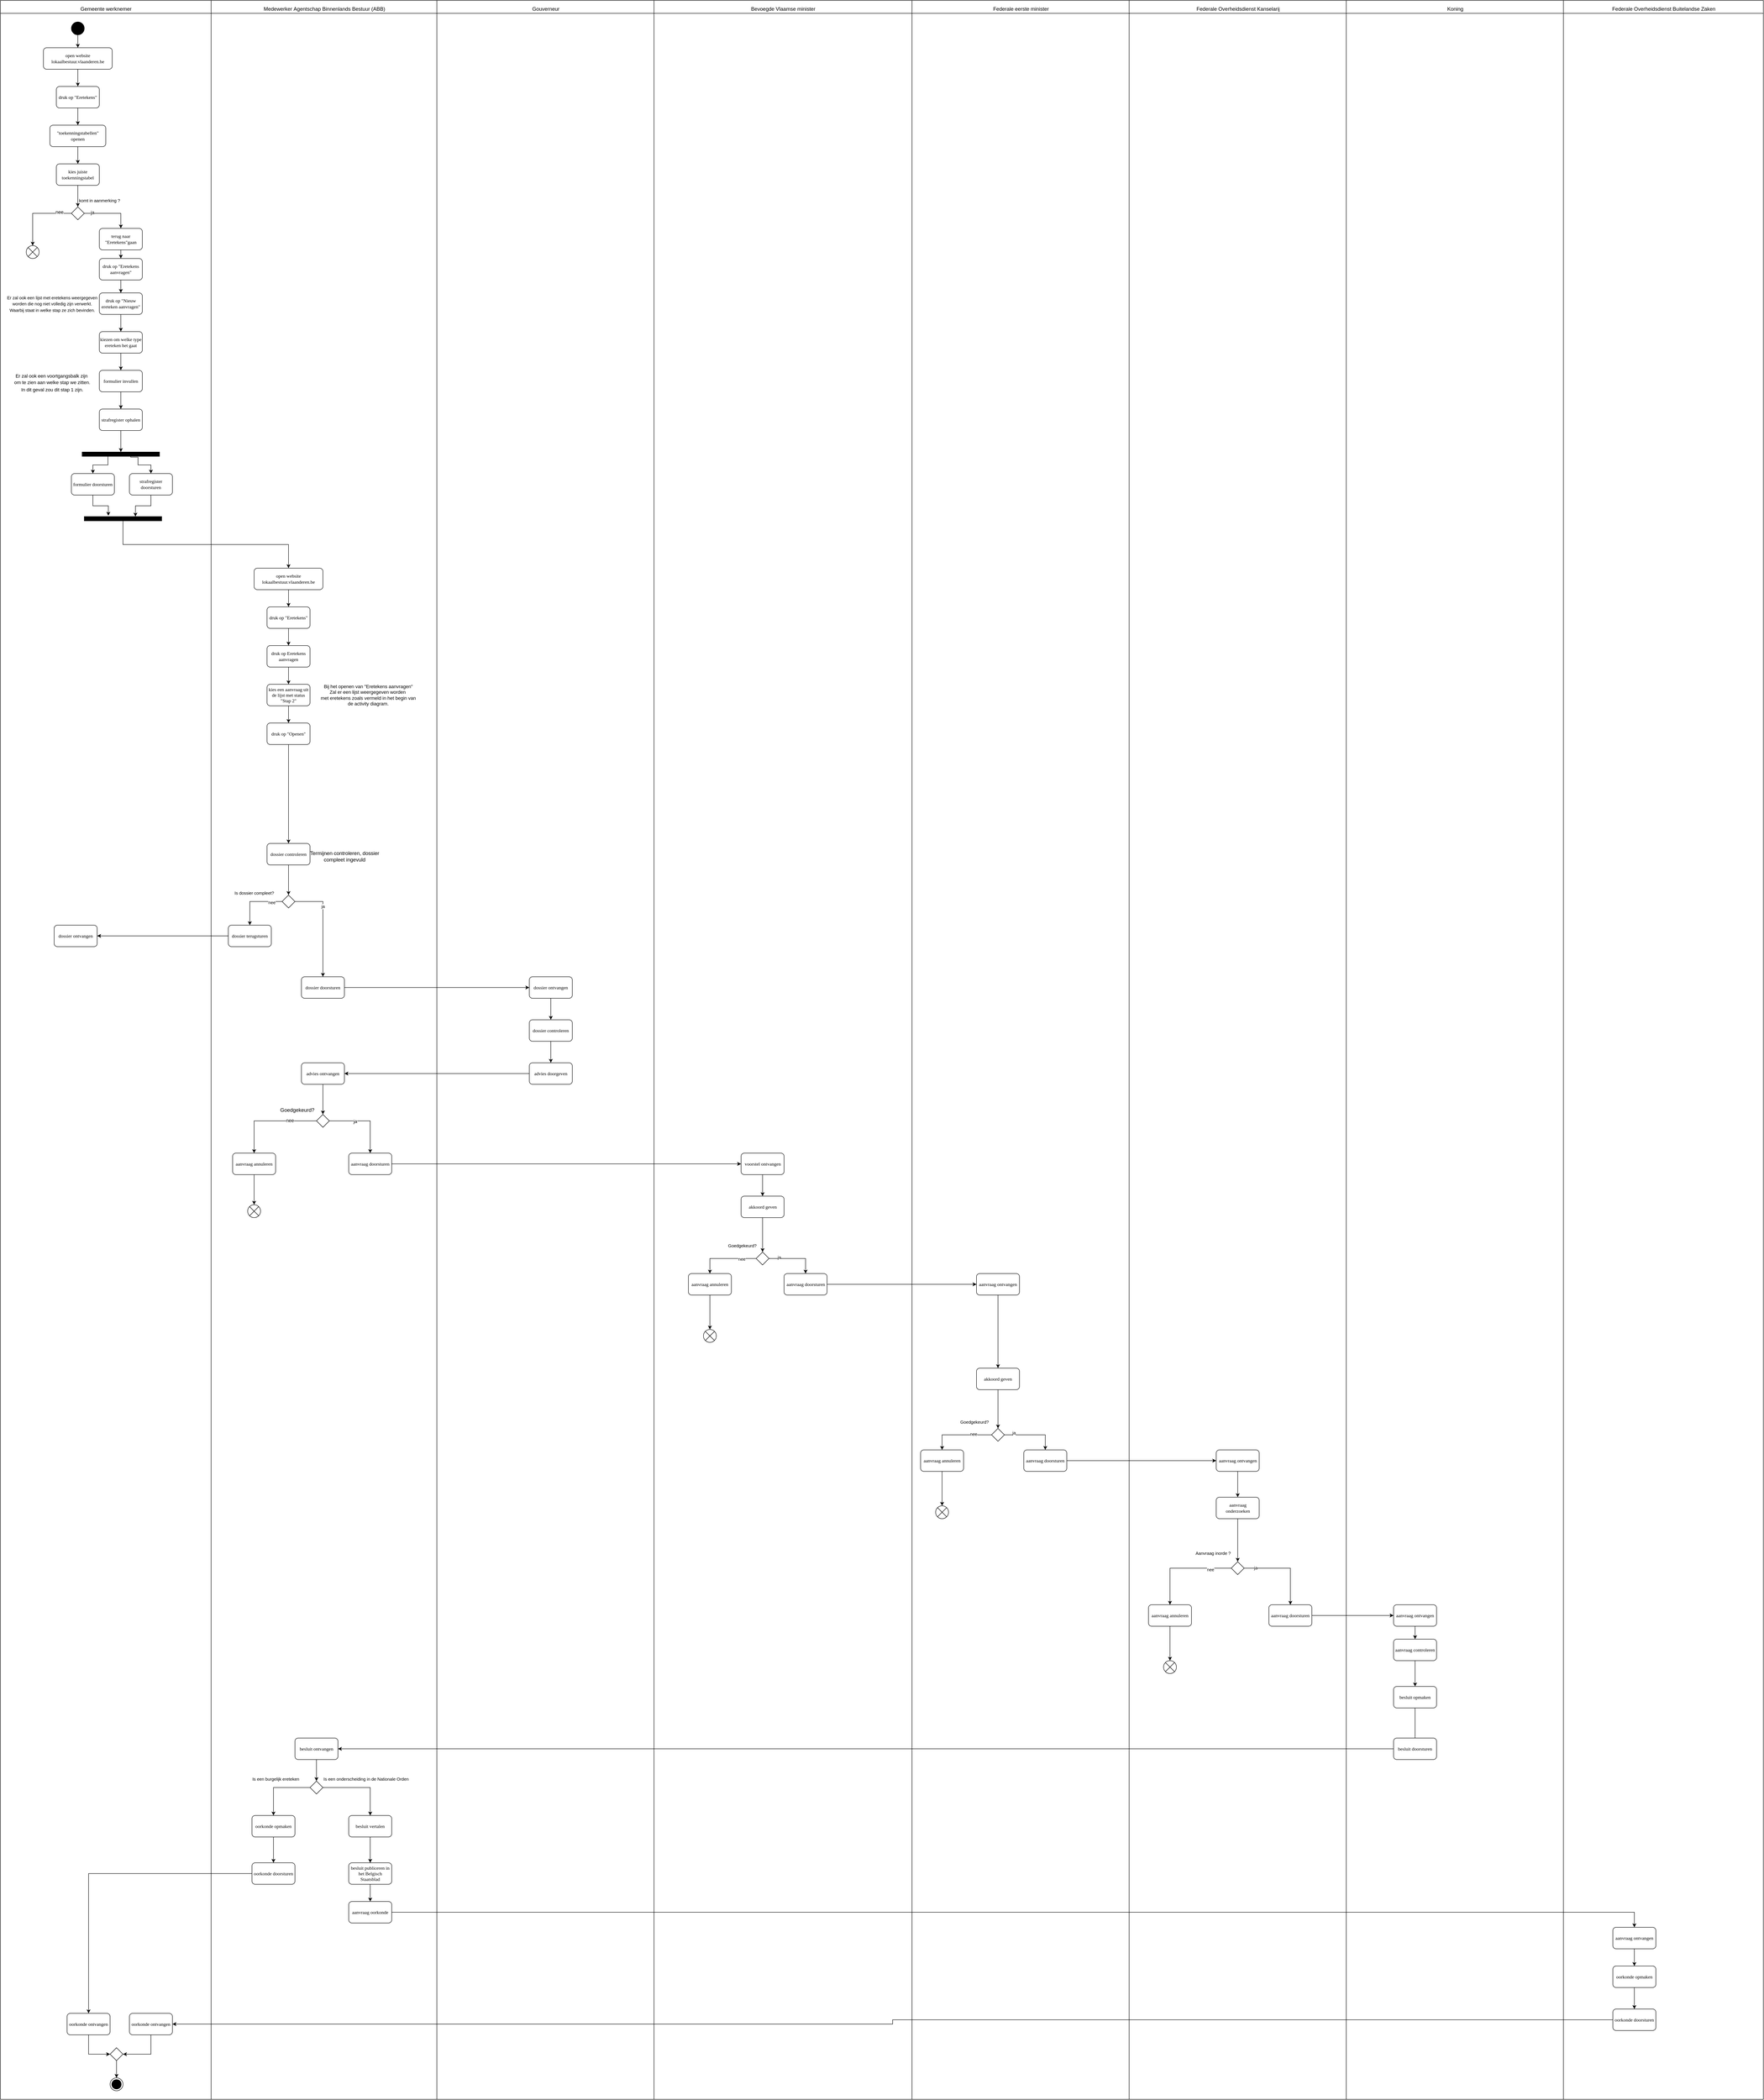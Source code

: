 <mxfile version="20.2.3" type="device"><diagram id="ZHenVUtdvTATAbaUtTwY" name="Pagina-1"><mxGraphModel dx="2122" dy="2817" grid="1" gridSize="10" guides="1" tooltips="1" connect="1" arrows="1" fold="1" page="1" pageScale="1" pageWidth="900" pageHeight="1600" math="0" shadow="0"><root><mxCell id="0"/><mxCell id="1" parent="0"/><mxCell id="qeYb6-Mk7p1NM57O7SrZ-1" value="&lt;font style=&quot;font-size: 12px; font-weight: normal;&quot;&gt;Gemeente werknemer&lt;/font&gt;" style="swimlane;html=1;startSize=30;fontSize=26;" parent="1" vertex="1"><mxGeometry x="-60" y="-620" width="490" height="4880" as="geometry"><mxRectangle x="50" y="-620" width="70" height="40" as="alternateBounds"/></mxGeometry></mxCell><mxCell id="qeYb6-Mk7p1NM57O7SrZ-23" style="edgeStyle=orthogonalEdgeStyle;rounded=0;orthogonalLoop=1;jettySize=auto;html=1;entryX=0.5;entryY=0;entryDx=0;entryDy=0;" parent="qeYb6-Mk7p1NM57O7SrZ-1" source="qeYb6-Mk7p1NM57O7SrZ-3" target="qeYb6-Mk7p1NM57O7SrZ-22" edge="1"><mxGeometry relative="1" as="geometry"/></mxCell><mxCell id="qeYb6-Mk7p1NM57O7SrZ-3" value="" style="ellipse;whiteSpace=wrap;html=1;rounded=0;shadow=0;comic=0;labelBackgroundColor=none;strokeWidth=1;fillColor=#000000;fontFamily=Verdana;fontSize=12;align=center;" parent="qeYb6-Mk7p1NM57O7SrZ-1" vertex="1"><mxGeometry x="165" y="50" width="30" height="30" as="geometry"/></mxCell><mxCell id="qeYb6-Mk7p1NM57O7SrZ-28" style="edgeStyle=orthogonalEdgeStyle;rounded=0;orthogonalLoop=1;jettySize=auto;html=1;entryX=0.5;entryY=0;entryDx=0;entryDy=0;" parent="qeYb6-Mk7p1NM57O7SrZ-1" source="qeYb6-Mk7p1NM57O7SrZ-4" target="qeYb6-Mk7p1NM57O7SrZ-27" edge="1"><mxGeometry relative="1" as="geometry"/></mxCell><mxCell id="qeYb6-Mk7p1NM57O7SrZ-4" value="&lt;span style=&quot;font-size: 11px;&quot;&gt;&quot;toekenningstabellen&quot; openen&lt;/span&gt;" style="rounded=1;whiteSpace=wrap;html=1;shadow=0;labelBackgroundColor=none;strokeWidth=1;fontFamily=Verdana;fontSize=8;align=center;" parent="qeYb6-Mk7p1NM57O7SrZ-1" vertex="1"><mxGeometry x="115" y="290" width="130" height="50" as="geometry"/></mxCell><mxCell id="qeYb6-Mk7p1NM57O7SrZ-15" style="edgeStyle=orthogonalEdgeStyle;rounded=0;orthogonalLoop=1;jettySize=auto;html=1;entryX=0.5;entryY=0;entryDx=0;entryDy=0;" parent="qeYb6-Mk7p1NM57O7SrZ-1" source="qeYb6-Mk7p1NM57O7SrZ-10" target="qeYb6-Mk7p1NM57O7SrZ-14" edge="1"><mxGeometry relative="1" as="geometry"/></mxCell><mxCell id="qeYb6-Mk7p1NM57O7SrZ-17" value="nee" style="edgeLabel;html=1;align=center;verticalAlign=middle;resizable=0;points=[];" parent="qeYb6-Mk7p1NM57O7SrZ-15" vertex="1" connectable="0"><mxGeometry x="-0.658" y="-3" relative="1" as="geometry"><mxPoint as="offset"/></mxGeometry></mxCell><mxCell id="qeYb6-Mk7p1NM57O7SrZ-20" style="edgeStyle=orthogonalEdgeStyle;rounded=0;orthogonalLoop=1;jettySize=auto;html=1;" parent="qeYb6-Mk7p1NM57O7SrZ-1" source="qeYb6-Mk7p1NM57O7SrZ-10" target="qeYb6-Mk7p1NM57O7SrZ-30" edge="1"><mxGeometry relative="1" as="geometry"><mxPoint x="280" y="590" as="targetPoint"/></mxGeometry></mxCell><mxCell id="qeYb6-Mk7p1NM57O7SrZ-21" value="ja" style="edgeLabel;html=1;align=center;verticalAlign=middle;resizable=0;points=[];" parent="qeYb6-Mk7p1NM57O7SrZ-20" vertex="1" connectable="0"><mxGeometry x="-0.68" y="2" relative="1" as="geometry"><mxPoint as="offset"/></mxGeometry></mxCell><mxCell id="qeYb6-Mk7p1NM57O7SrZ-10" value="" style="rhombus;fontSize=26;" parent="qeYb6-Mk7p1NM57O7SrZ-1" vertex="1"><mxGeometry x="165" y="480" width="30" height="30" as="geometry"/></mxCell><mxCell id="qeYb6-Mk7p1NM57O7SrZ-11" value="&lt;font style=&quot;font-size: 10px;&quot;&gt;komt in aanmerking ?&lt;/font&gt;" style="text;html=1;align=center;verticalAlign=middle;resizable=0;points=[];autosize=1;strokeColor=none;fillColor=none;" parent="qeYb6-Mk7p1NM57O7SrZ-1" vertex="1"><mxGeometry x="170" y="450" width="120" height="30" as="geometry"/></mxCell><mxCell id="qeYb6-Mk7p1NM57O7SrZ-14" value="" style="shape=sumEllipse;perimeter=ellipsePerimeter;whiteSpace=wrap;html=1;backgroundOutline=1;fontSize=26;" parent="qeYb6-Mk7p1NM57O7SrZ-1" vertex="1"><mxGeometry x="60" y="570" width="30" height="30" as="geometry"/></mxCell><mxCell id="qeYb6-Mk7p1NM57O7SrZ-25" style="edgeStyle=orthogonalEdgeStyle;rounded=0;orthogonalLoop=1;jettySize=auto;html=1;entryX=0.5;entryY=0;entryDx=0;entryDy=0;" parent="qeYb6-Mk7p1NM57O7SrZ-1" source="qeYb6-Mk7p1NM57O7SrZ-22" target="qeYb6-Mk7p1NM57O7SrZ-24" edge="1"><mxGeometry relative="1" as="geometry"/></mxCell><mxCell id="qeYb6-Mk7p1NM57O7SrZ-22" value="&lt;span style=&quot;font-size: 11px;&quot;&gt;open website lokaalbestuur.vlaanderen.be&lt;/span&gt;" style="rounded=1;whiteSpace=wrap;html=1;shadow=0;labelBackgroundColor=none;strokeWidth=1;fontFamily=Verdana;fontSize=8;align=center;" parent="qeYb6-Mk7p1NM57O7SrZ-1" vertex="1"><mxGeometry x="100" y="110" width="160" height="50" as="geometry"/></mxCell><mxCell id="qeYb6-Mk7p1NM57O7SrZ-26" style="edgeStyle=orthogonalEdgeStyle;rounded=0;orthogonalLoop=1;jettySize=auto;html=1;entryX=0.5;entryY=0;entryDx=0;entryDy=0;" parent="qeYb6-Mk7p1NM57O7SrZ-1" source="qeYb6-Mk7p1NM57O7SrZ-24" target="qeYb6-Mk7p1NM57O7SrZ-4" edge="1"><mxGeometry relative="1" as="geometry"/></mxCell><mxCell id="qeYb6-Mk7p1NM57O7SrZ-24" value="&lt;span style=&quot;font-size: 11px;&quot;&gt;druk op &quot;Eretekens&quot;&lt;/span&gt;" style="rounded=1;whiteSpace=wrap;html=1;shadow=0;labelBackgroundColor=none;strokeWidth=1;fontFamily=Verdana;fontSize=8;align=center;" parent="qeYb6-Mk7p1NM57O7SrZ-1" vertex="1"><mxGeometry x="130" y="200" width="100" height="50" as="geometry"/></mxCell><mxCell id="qeYb6-Mk7p1NM57O7SrZ-29" style="edgeStyle=orthogonalEdgeStyle;rounded=0;orthogonalLoop=1;jettySize=auto;html=1;" parent="qeYb6-Mk7p1NM57O7SrZ-1" source="qeYb6-Mk7p1NM57O7SrZ-27" target="qeYb6-Mk7p1NM57O7SrZ-10" edge="1"><mxGeometry relative="1" as="geometry"/></mxCell><mxCell id="qeYb6-Mk7p1NM57O7SrZ-27" value="&lt;span style=&quot;font-size: 11px;&quot;&gt;kies juiste toekenningstabel&lt;/span&gt;" style="rounded=1;whiteSpace=wrap;html=1;shadow=0;labelBackgroundColor=none;strokeWidth=1;fontFamily=Verdana;fontSize=8;align=center;" parent="qeYb6-Mk7p1NM57O7SrZ-1" vertex="1"><mxGeometry x="130" y="380" width="100" height="50" as="geometry"/></mxCell><mxCell id="qeYb6-Mk7p1NM57O7SrZ-32" style="edgeStyle=orthogonalEdgeStyle;rounded=0;orthogonalLoop=1;jettySize=auto;html=1;entryX=0.5;entryY=0;entryDx=0;entryDy=0;" parent="qeYb6-Mk7p1NM57O7SrZ-1" source="qeYb6-Mk7p1NM57O7SrZ-30" target="qeYb6-Mk7p1NM57O7SrZ-31" edge="1"><mxGeometry relative="1" as="geometry"/></mxCell><mxCell id="qeYb6-Mk7p1NM57O7SrZ-30" value="&lt;span style=&quot;font-size: 11px;&quot;&gt;terug naar &quot;Eretekens&quot;gaan&lt;/span&gt;" style="rounded=1;whiteSpace=wrap;html=1;shadow=0;labelBackgroundColor=none;strokeWidth=1;fontFamily=Verdana;fontSize=8;align=center;" parent="qeYb6-Mk7p1NM57O7SrZ-1" vertex="1"><mxGeometry x="230" y="530" width="100" height="50" as="geometry"/></mxCell><mxCell id="9wcQgwwhlBo-kCtyg5Ln-26" style="edgeStyle=orthogonalEdgeStyle;rounded=0;orthogonalLoop=1;jettySize=auto;html=1;entryX=0.5;entryY=0;entryDx=0;entryDy=0;" edge="1" parent="qeYb6-Mk7p1NM57O7SrZ-1" source="qeYb6-Mk7p1NM57O7SrZ-31" target="9wcQgwwhlBo-kCtyg5Ln-25"><mxGeometry relative="1" as="geometry"/></mxCell><mxCell id="qeYb6-Mk7p1NM57O7SrZ-31" value="&lt;span style=&quot;font-size: 11px;&quot;&gt;druk op &quot;Eretekens aanvragen&quot;&lt;/span&gt;" style="rounded=1;whiteSpace=wrap;html=1;shadow=0;labelBackgroundColor=none;strokeWidth=1;fontFamily=Verdana;fontSize=8;align=center;" parent="qeYb6-Mk7p1NM57O7SrZ-1" vertex="1"><mxGeometry x="230" y="600" width="100" height="50" as="geometry"/></mxCell><mxCell id="qeYb6-Mk7p1NM57O7SrZ-36" style="edgeStyle=orthogonalEdgeStyle;rounded=0;orthogonalLoop=1;jettySize=auto;html=1;entryX=0.5;entryY=0;entryDx=0;entryDy=0;" parent="qeYb6-Mk7p1NM57O7SrZ-1" source="qeYb6-Mk7p1NM57O7SrZ-33" target="9wcQgwwhlBo-kCtyg5Ln-1" edge="1"><mxGeometry relative="1" as="geometry"><mxPoint x="280" y="860" as="targetPoint"/></mxGeometry></mxCell><mxCell id="qeYb6-Mk7p1NM57O7SrZ-33" value="&lt;span style=&quot;font-size: 11px;&quot;&gt;kiezen om welke type ereteken het gaat&lt;/span&gt;" style="rounded=1;whiteSpace=wrap;html=1;shadow=0;labelBackgroundColor=none;strokeWidth=1;fontFamily=Verdana;fontSize=8;align=center;" parent="qeYb6-Mk7p1NM57O7SrZ-1" vertex="1"><mxGeometry x="230" y="770" width="100" height="50" as="geometry"/></mxCell><mxCell id="8twhK0O1LXAX3PJHNR0f-55" value="&lt;span style=&quot;font-size: 11px;&quot;&gt;dossier ontvangen&lt;/span&gt;" style="rounded=1;whiteSpace=wrap;html=1;shadow=0;labelBackgroundColor=none;strokeWidth=1;fontFamily=Verdana;fontSize=8;align=center;" parent="qeYb6-Mk7p1NM57O7SrZ-1" vertex="1"><mxGeometry x="125" y="2150" width="100" height="50" as="geometry"/></mxCell><mxCell id="Xzkce-4FoRbqYDj6auFc-2" style="edgeStyle=orthogonalEdgeStyle;rounded=0;orthogonalLoop=1;jettySize=auto;html=1;entryX=0;entryY=0.5;entryDx=0;entryDy=0;" parent="qeYb6-Mk7p1NM57O7SrZ-1" source="dqIwUDd032EUe0eFCUuS-176" target="Xzkce-4FoRbqYDj6auFc-1" edge="1"><mxGeometry relative="1" as="geometry"/></mxCell><mxCell id="dqIwUDd032EUe0eFCUuS-176" value="&lt;span style=&quot;font-size: 11px;&quot;&gt;oorkonde ontvangen&lt;/span&gt;" style="rounded=1;whiteSpace=wrap;html=1;shadow=0;labelBackgroundColor=none;strokeWidth=1;fontFamily=Verdana;fontSize=8;align=center;" parent="qeYb6-Mk7p1NM57O7SrZ-1" vertex="1"><mxGeometry x="155" y="4680" width="100" height="50" as="geometry"/></mxCell><mxCell id="Xzkce-4FoRbqYDj6auFc-3" style="edgeStyle=orthogonalEdgeStyle;rounded=0;orthogonalLoop=1;jettySize=auto;html=1;entryX=1;entryY=0.5;entryDx=0;entryDy=0;" parent="qeYb6-Mk7p1NM57O7SrZ-1" source="dqIwUDd032EUe0eFCUuS-184" target="Xzkce-4FoRbqYDj6auFc-1" edge="1"><mxGeometry relative="1" as="geometry"><Array as="points"><mxPoint x="350" y="4775"/></Array></mxGeometry></mxCell><mxCell id="dqIwUDd032EUe0eFCUuS-184" value="&lt;span style=&quot;font-size: 11px;&quot;&gt;oorkonde ontvangen&lt;/span&gt;" style="rounded=1;whiteSpace=wrap;html=1;shadow=0;labelBackgroundColor=none;strokeWidth=1;fontFamily=Verdana;fontSize=8;align=center;" parent="qeYb6-Mk7p1NM57O7SrZ-1" vertex="1"><mxGeometry x="300" y="4680" width="100" height="50" as="geometry"/></mxCell><mxCell id="dqIwUDd032EUe0eFCUuS-186" value="" style="ellipse;html=1;shape=endState;fillColor=#000000;strokeColor=#000000;fontSize=26;" parent="qeYb6-Mk7p1NM57O7SrZ-1" vertex="1"><mxGeometry x="255" y="4830" width="30" height="30" as="geometry"/></mxCell><mxCell id="Xzkce-4FoRbqYDj6auFc-4" style="edgeStyle=orthogonalEdgeStyle;rounded=0;orthogonalLoop=1;jettySize=auto;html=1;" parent="qeYb6-Mk7p1NM57O7SrZ-1" source="Xzkce-4FoRbqYDj6auFc-1" target="dqIwUDd032EUe0eFCUuS-186" edge="1"><mxGeometry relative="1" as="geometry"/></mxCell><mxCell id="Xzkce-4FoRbqYDj6auFc-1" value="" style="rhombus;fontSize=26;" parent="qeYb6-Mk7p1NM57O7SrZ-1" vertex="1"><mxGeometry x="255" y="4760" width="30" height="30" as="geometry"/></mxCell><mxCell id="9wcQgwwhlBo-kCtyg5Ln-5" style="edgeStyle=orthogonalEdgeStyle;rounded=0;orthogonalLoop=1;jettySize=auto;html=1;entryX=0.5;entryY=0;entryDx=0;entryDy=0;" edge="1" parent="qeYb6-Mk7p1NM57O7SrZ-1" source="9wcQgwwhlBo-kCtyg5Ln-1" target="9wcQgwwhlBo-kCtyg5Ln-7"><mxGeometry relative="1" as="geometry"><mxPoint x="280" y="950" as="targetPoint"/></mxGeometry></mxCell><mxCell id="9wcQgwwhlBo-kCtyg5Ln-1" value="&lt;span style=&quot;font-size: 11px;&quot;&gt;formulier invullen&lt;/span&gt;" style="rounded=1;whiteSpace=wrap;html=1;shadow=0;labelBackgroundColor=none;strokeWidth=1;fontFamily=Verdana;fontSize=8;align=center;" vertex="1" parent="qeYb6-Mk7p1NM57O7SrZ-1"><mxGeometry x="230" y="860" width="100" height="50" as="geometry"/></mxCell><mxCell id="9wcQgwwhlBo-kCtyg5Ln-2" value="&lt;font style=&quot;font-size: 11px;&quot;&gt;Er zal ook een voortgangsbalk zijn&amp;nbsp;&lt;br&gt;om te zien aan welke stap we zitten.&lt;/font&gt;" style="text;html=1;align=center;verticalAlign=middle;resizable=0;points=[];autosize=1;strokeColor=none;fillColor=none;" vertex="1" parent="qeYb6-Mk7p1NM57O7SrZ-1"><mxGeometry x="20" y="860" width="200" height="40" as="geometry"/></mxCell><mxCell id="9wcQgwwhlBo-kCtyg5Ln-3" value="&lt;font style=&quot;font-size: 11px;&quot;&gt;In dit geval zou dit stap 1 zijn.&lt;/font&gt;" style="text;html=1;align=center;verticalAlign=middle;resizable=0;points=[];autosize=1;strokeColor=none;fillColor=none;" vertex="1" parent="qeYb6-Mk7p1NM57O7SrZ-1"><mxGeometry x="35" y="890" width="170" height="30" as="geometry"/></mxCell><mxCell id="9wcQgwwhlBo-kCtyg5Ln-9" style="edgeStyle=orthogonalEdgeStyle;rounded=0;orthogonalLoop=1;jettySize=auto;html=1;entryX=0.5;entryY=0;entryDx=0;entryDy=0;" edge="1" parent="qeYb6-Mk7p1NM57O7SrZ-1" source="9wcQgwwhlBo-kCtyg5Ln-7" target="9wcQgwwhlBo-kCtyg5Ln-8"><mxGeometry relative="1" as="geometry"/></mxCell><mxCell id="9wcQgwwhlBo-kCtyg5Ln-7" value="&lt;span style=&quot;font-size: 11px;&quot;&gt;strafregister ophalen&lt;/span&gt;" style="rounded=1;whiteSpace=wrap;html=1;shadow=0;labelBackgroundColor=none;strokeWidth=1;fontFamily=Verdana;fontSize=8;align=center;" vertex="1" parent="qeYb6-Mk7p1NM57O7SrZ-1"><mxGeometry x="230" y="950" width="100" height="50" as="geometry"/></mxCell><mxCell id="9wcQgwwhlBo-kCtyg5Ln-12" style="edgeStyle=orthogonalEdgeStyle;rounded=0;orthogonalLoop=1;jettySize=auto;html=1;entryX=0.5;entryY=0;entryDx=0;entryDy=0;" edge="1" parent="qeYb6-Mk7p1NM57O7SrZ-1" source="9wcQgwwhlBo-kCtyg5Ln-8" target="9wcQgwwhlBo-kCtyg5Ln-10"><mxGeometry relative="1" as="geometry"><Array as="points"><mxPoint x="250" y="1080"/><mxPoint x="215" y="1080"/></Array></mxGeometry></mxCell><mxCell id="9wcQgwwhlBo-kCtyg5Ln-13" style="edgeStyle=orthogonalEdgeStyle;rounded=0;orthogonalLoop=1;jettySize=auto;html=1;entryX=0.5;entryY=0;entryDx=0;entryDy=0;exitX=0.628;exitY=0.9;exitDx=0;exitDy=0;exitPerimeter=0;" edge="1" parent="qeYb6-Mk7p1NM57O7SrZ-1" source="9wcQgwwhlBo-kCtyg5Ln-8" target="9wcQgwwhlBo-kCtyg5Ln-11"><mxGeometry relative="1" as="geometry"><Array as="points"><mxPoint x="303" y="1062"/><mxPoint x="320" y="1062"/><mxPoint x="320" y="1080"/><mxPoint x="350" y="1080"/></Array></mxGeometry></mxCell><mxCell id="9wcQgwwhlBo-kCtyg5Ln-8" value="" style="whiteSpace=wrap;html=1;rounded=0;shadow=0;comic=0;labelBackgroundColor=none;strokeWidth=1;fillColor=#000000;fontFamily=Verdana;fontSize=12;align=center;rotation=0;" vertex="1" parent="qeYb6-Mk7p1NM57O7SrZ-1"><mxGeometry x="190" y="1050" width="180" height="10" as="geometry"/></mxCell><mxCell id="9wcQgwwhlBo-kCtyg5Ln-15" style="edgeStyle=orthogonalEdgeStyle;rounded=0;orthogonalLoop=1;jettySize=auto;html=1;entryX=0.311;entryY=-0.2;entryDx=0;entryDy=0;entryPerimeter=0;" edge="1" parent="qeYb6-Mk7p1NM57O7SrZ-1" source="9wcQgwwhlBo-kCtyg5Ln-10" target="9wcQgwwhlBo-kCtyg5Ln-14"><mxGeometry relative="1" as="geometry"/></mxCell><mxCell id="9wcQgwwhlBo-kCtyg5Ln-10" value="&lt;span style=&quot;font-size: 11px;&quot;&gt;formulier doorsturen&lt;/span&gt;" style="rounded=1;whiteSpace=wrap;html=1;shadow=0;labelBackgroundColor=none;strokeWidth=1;fontFamily=Verdana;fontSize=8;align=center;" vertex="1" parent="qeYb6-Mk7p1NM57O7SrZ-1"><mxGeometry x="165" y="1100" width="100" height="50" as="geometry"/></mxCell><mxCell id="9wcQgwwhlBo-kCtyg5Ln-16" style="edgeStyle=orthogonalEdgeStyle;rounded=0;orthogonalLoop=1;jettySize=auto;html=1;entryX=0.661;entryY=0;entryDx=0;entryDy=0;entryPerimeter=0;" edge="1" parent="qeYb6-Mk7p1NM57O7SrZ-1" source="9wcQgwwhlBo-kCtyg5Ln-11" target="9wcQgwwhlBo-kCtyg5Ln-14"><mxGeometry relative="1" as="geometry"/></mxCell><mxCell id="9wcQgwwhlBo-kCtyg5Ln-11" value="&lt;span style=&quot;font-size: 11px;&quot;&gt;strafregister doorsturen&lt;/span&gt;" style="rounded=1;whiteSpace=wrap;html=1;shadow=0;labelBackgroundColor=none;strokeWidth=1;fontFamily=Verdana;fontSize=8;align=center;" vertex="1" parent="qeYb6-Mk7p1NM57O7SrZ-1"><mxGeometry x="300" y="1100" width="100" height="50" as="geometry"/></mxCell><mxCell id="9wcQgwwhlBo-kCtyg5Ln-14" value="" style="whiteSpace=wrap;html=1;rounded=0;shadow=0;comic=0;labelBackgroundColor=none;strokeWidth=1;fillColor=#000000;fontFamily=Verdana;fontSize=12;align=center;rotation=0;" vertex="1" parent="qeYb6-Mk7p1NM57O7SrZ-1"><mxGeometry x="195" y="1200" width="180" height="10" as="geometry"/></mxCell><mxCell id="9wcQgwwhlBo-kCtyg5Ln-27" style="edgeStyle=orthogonalEdgeStyle;rounded=0;orthogonalLoop=1;jettySize=auto;html=1;entryX=0.5;entryY=0;entryDx=0;entryDy=0;" edge="1" parent="qeYb6-Mk7p1NM57O7SrZ-1" source="9wcQgwwhlBo-kCtyg5Ln-25" target="qeYb6-Mk7p1NM57O7SrZ-33"><mxGeometry relative="1" as="geometry"/></mxCell><mxCell id="9wcQgwwhlBo-kCtyg5Ln-25" value="&lt;span style=&quot;font-size: 11px;&quot;&gt;druk op &quot;Nieuw ereteken aanvragen&quot;&lt;/span&gt;" style="rounded=1;whiteSpace=wrap;html=1;shadow=0;labelBackgroundColor=none;strokeWidth=1;fontFamily=Verdana;fontSize=8;align=center;" vertex="1" parent="qeYb6-Mk7p1NM57O7SrZ-1"><mxGeometry x="230" y="680" width="100" height="50" as="geometry"/></mxCell><mxCell id="9wcQgwwhlBo-kCtyg5Ln-28" value="&lt;font style=&quot;font-size: 10px;&quot;&gt;Er zal ook een lijst met eretekens weergegeven &lt;br&gt;worden die nog niet volledig zijn verwerkt.&lt;br&gt;&lt;font style=&quot;font-size: 10px;&quot;&gt;Waarbij staat in welke stap ze zich bevinden.&lt;/font&gt;&lt;/font&gt;" style="text;html=1;align=center;verticalAlign=middle;resizable=0;points=[];autosize=1;strokeColor=none;fillColor=none;" vertex="1" parent="qeYb6-Mk7p1NM57O7SrZ-1"><mxGeometry x="5" y="675" width="230" height="60" as="geometry"/></mxCell><mxCell id="qeYb6-Mk7p1NM57O7SrZ-5" value="&lt;font style=&quot;font-size: 12px; font-weight: normal;&quot;&gt;Medewerker&amp;nbsp;Agentschap Binnenlands Bestuur (ABB)&lt;/font&gt;" style="swimlane;html=1;startSize=30;fontSize=26;movable=1;resizable=1;rotatable=1;deletable=1;editable=1;connectable=1;" parent="1" vertex="1"><mxGeometry x="430" y="-620" width="525" height="4880" as="geometry"><mxRectangle x="50" y="-620" width="70" height="40" as="alternateBounds"/></mxGeometry></mxCell><mxCell id="8twhK0O1LXAX3PJHNR0f-30" style="edgeStyle=orthogonalEdgeStyle;rounded=0;orthogonalLoop=1;jettySize=auto;html=1;entryX=0.5;entryY=0;entryDx=0;entryDy=0;fontSize=10;" parent="qeYb6-Mk7p1NM57O7SrZ-5" edge="1"><mxGeometry relative="1" as="geometry"><mxPoint x="180" y="1870" as="sourcePoint"/></mxGeometry></mxCell><mxCell id="8twhK0O1LXAX3PJHNR0f-51" style="edgeStyle=orthogonalEdgeStyle;rounded=0;orthogonalLoop=1;jettySize=auto;html=1;entryX=0.5;entryY=0;entryDx=0;entryDy=0;fontSize=10;" parent="qeYb6-Mk7p1NM57O7SrZ-5" source="8twhK0O1LXAX3PJHNR0f-45" target="8twhK0O1LXAX3PJHNR0f-49" edge="1"><mxGeometry relative="1" as="geometry"/></mxCell><mxCell id="8twhK0O1LXAX3PJHNR0f-52" value="nee" style="edgeLabel;html=1;align=center;verticalAlign=middle;resizable=0;points=[];fontSize=10;" parent="8twhK0O1LXAX3PJHNR0f-51" vertex="1" connectable="0"><mxGeometry x="-0.62" y="2" relative="1" as="geometry"><mxPoint as="offset"/></mxGeometry></mxCell><mxCell id="8twhK0O1LXAX3PJHNR0f-45" value="" style="rhombus;fontSize=26;" parent="qeYb6-Mk7p1NM57O7SrZ-5" vertex="1"><mxGeometry x="165" y="2080" width="30" height="30" as="geometry"/></mxCell><mxCell id="8twhK0O1LXAX3PJHNR0f-46" value="Is dossier compleet?" style="text;html=1;align=center;verticalAlign=middle;resizable=0;points=[];autosize=1;strokeColor=none;fillColor=none;fontSize=10;" parent="qeYb6-Mk7p1NM57O7SrZ-5" vertex="1"><mxGeometry x="40" y="2060" width="120" height="30" as="geometry"/></mxCell><mxCell id="8twhK0O1LXAX3PJHNR0f-49" value="&lt;span style=&quot;font-size: 11px;&quot;&gt;dossier terugsturen&lt;/span&gt;" style="rounded=1;whiteSpace=wrap;html=1;shadow=0;labelBackgroundColor=none;strokeWidth=1;fontFamily=Verdana;fontSize=8;align=center;" parent="qeYb6-Mk7p1NM57O7SrZ-5" vertex="1"><mxGeometry x="40" y="2150" width="100" height="50" as="geometry"/></mxCell><mxCell id="8twhK0O1LXAX3PJHNR0f-62" style="edgeStyle=orthogonalEdgeStyle;rounded=0;orthogonalLoop=1;jettySize=auto;html=1;entryX=0.5;entryY=0;entryDx=0;entryDy=0;fontSize=10;" parent="qeYb6-Mk7p1NM57O7SrZ-5" source="8twhK0O1LXAX3PJHNR0f-58" target="8twhK0O1LXAX3PJHNR0f-45" edge="1"><mxGeometry relative="1" as="geometry"/></mxCell><mxCell id="8twhK0O1LXAX3PJHNR0f-58" value="&lt;span style=&quot;font-size: 11px;&quot;&gt;dossier controleren&lt;/span&gt;" style="rounded=1;whiteSpace=wrap;html=1;shadow=0;labelBackgroundColor=none;strokeWidth=1;fontFamily=Verdana;fontSize=8;align=center;" parent="qeYb6-Mk7p1NM57O7SrZ-5" vertex="1"><mxGeometry x="130" y="1960" width="100" height="50" as="geometry"/></mxCell><mxCell id="8twhK0O1LXAX3PJHNR0f-64" style="edgeStyle=orthogonalEdgeStyle;rounded=0;orthogonalLoop=1;jettySize=auto;html=1;fontSize=10;entryX=0.5;entryY=0;entryDx=0;entryDy=0;" parent="qeYb6-Mk7p1NM57O7SrZ-5" source="8twhK0O1LXAX3PJHNR0f-45" target="8twhK0O1LXAX3PJHNR0f-75" edge="1"><mxGeometry relative="1" as="geometry"><mxPoint x="260" y="2140" as="targetPoint"/></mxGeometry></mxCell><mxCell id="8twhK0O1LXAX3PJHNR0f-67" value="ja" style="edgeLabel;html=1;align=center;verticalAlign=middle;resizable=0;points=[];fontSize=10;" parent="8twhK0O1LXAX3PJHNR0f-64" vertex="1" connectable="0"><mxGeometry x="-0.37" relative="1" as="geometry"><mxPoint as="offset"/></mxGeometry></mxCell><mxCell id="8twhK0O1LXAX3PJHNR0f-75" value="&lt;span style=&quot;font-size: 11px;&quot;&gt;dossier doorsturen&lt;/span&gt;" style="rounded=1;whiteSpace=wrap;html=1;shadow=0;labelBackgroundColor=none;strokeWidth=1;fontFamily=Verdana;fontSize=8;align=center;" parent="qeYb6-Mk7p1NM57O7SrZ-5" vertex="1"><mxGeometry x="210" y="2270" width="100" height="50" as="geometry"/></mxCell><mxCell id="8twhK0O1LXAX3PJHNR0f-85" style="edgeStyle=orthogonalEdgeStyle;rounded=0;orthogonalLoop=1;jettySize=auto;html=1;entryX=0.5;entryY=0;entryDx=0;entryDy=0;fontSize=10;" parent="qeYb6-Mk7p1NM57O7SrZ-5" edge="1"><mxGeometry relative="1" as="geometry"><mxPoint x="215" y="2360" as="targetPoint"/></mxGeometry></mxCell><mxCell id="8twhK0O1LXAX3PJHNR0f-89" style="edgeStyle=orthogonalEdgeStyle;rounded=0;orthogonalLoop=1;jettySize=auto;html=1;entryX=0.5;entryY=0;entryDx=0;entryDy=0;fontSize=10;" parent="qeYb6-Mk7p1NM57O7SrZ-5" edge="1"><mxGeometry relative="1" as="geometry"><mxPoint x="450" y="2360" as="targetPoint"/></mxGeometry></mxCell><mxCell id="dqIwUDd032EUe0eFCUuS-10" style="edgeStyle=orthogonalEdgeStyle;rounded=0;orthogonalLoop=1;jettySize=auto;html=1;entryX=0.5;entryY=0;entryDx=0;entryDy=0;" parent="qeYb6-Mk7p1NM57O7SrZ-5" source="dqIwUDd032EUe0eFCUuS-7" target="dqIwUDd032EUe0eFCUuS-9" edge="1"><mxGeometry relative="1" as="geometry"/></mxCell><mxCell id="dqIwUDd032EUe0eFCUuS-7" value="&lt;span style=&quot;font-size: 11px;&quot;&gt;advies ontvangen&lt;/span&gt;" style="rounded=1;whiteSpace=wrap;html=1;shadow=0;labelBackgroundColor=none;strokeWidth=1;fontFamily=Verdana;fontSize=8;align=center;" parent="qeYb6-Mk7p1NM57O7SrZ-5" vertex="1"><mxGeometry x="210" y="2470" width="100" height="50" as="geometry"/></mxCell><mxCell id="dqIwUDd032EUe0eFCUuS-13" style="edgeStyle=orthogonalEdgeStyle;rounded=0;orthogonalLoop=1;jettySize=auto;html=1;entryX=0.5;entryY=0;entryDx=0;entryDy=0;" parent="qeYb6-Mk7p1NM57O7SrZ-5" source="dqIwUDd032EUe0eFCUuS-9" target="dqIwUDd032EUe0eFCUuS-12" edge="1"><mxGeometry relative="1" as="geometry"/></mxCell><mxCell id="dqIwUDd032EUe0eFCUuS-16" value="nee" style="edgeLabel;html=1;align=center;verticalAlign=middle;resizable=0;points=[];" parent="dqIwUDd032EUe0eFCUuS-13" vertex="1" connectable="0"><mxGeometry x="-0.431" y="-1" relative="1" as="geometry"><mxPoint as="offset"/></mxGeometry></mxCell><mxCell id="dqIwUDd032EUe0eFCUuS-18" style="edgeStyle=orthogonalEdgeStyle;rounded=0;orthogonalLoop=1;jettySize=auto;html=1;" parent="qeYb6-Mk7p1NM57O7SrZ-5" source="dqIwUDd032EUe0eFCUuS-9" target="dqIwUDd032EUe0eFCUuS-17" edge="1"><mxGeometry relative="1" as="geometry"/></mxCell><mxCell id="dqIwUDd032EUe0eFCUuS-19" value="ja" style="edgeLabel;html=1;align=center;verticalAlign=middle;resizable=0;points=[];" parent="dqIwUDd032EUe0eFCUuS-18" vertex="1" connectable="0"><mxGeometry x="-0.294" y="-1" relative="1" as="geometry"><mxPoint as="offset"/></mxGeometry></mxCell><mxCell id="dqIwUDd032EUe0eFCUuS-9" value="" style="rhombus;fontSize=26;" parent="qeYb6-Mk7p1NM57O7SrZ-5" vertex="1"><mxGeometry x="245" y="2590" width="30" height="30" as="geometry"/></mxCell><mxCell id="dqIwUDd032EUe0eFCUuS-15" style="edgeStyle=orthogonalEdgeStyle;rounded=0;orthogonalLoop=1;jettySize=auto;html=1;entryX=0.5;entryY=0;entryDx=0;entryDy=0;" parent="qeYb6-Mk7p1NM57O7SrZ-5" source="dqIwUDd032EUe0eFCUuS-12" target="dqIwUDd032EUe0eFCUuS-14" edge="1"><mxGeometry relative="1" as="geometry"/></mxCell><mxCell id="dqIwUDd032EUe0eFCUuS-12" value="&lt;span style=&quot;font-size: 11px;&quot;&gt;aanvraag annuleren&lt;/span&gt;" style="rounded=1;whiteSpace=wrap;html=1;shadow=0;labelBackgroundColor=none;strokeWidth=1;fontFamily=Verdana;fontSize=8;align=center;" parent="qeYb6-Mk7p1NM57O7SrZ-5" vertex="1"><mxGeometry x="50" y="2680" width="100" height="50" as="geometry"/></mxCell><mxCell id="dqIwUDd032EUe0eFCUuS-14" value="" style="shape=sumEllipse;perimeter=ellipsePerimeter;whiteSpace=wrap;html=1;backgroundOutline=1;fontSize=26;" parent="qeYb6-Mk7p1NM57O7SrZ-5" vertex="1"><mxGeometry x="85" y="2800" width="30" height="30" as="geometry"/></mxCell><mxCell id="dqIwUDd032EUe0eFCUuS-17" value="&lt;span style=&quot;font-size: 11px;&quot;&gt;aanvraag doorsturen&lt;/span&gt;" style="rounded=1;whiteSpace=wrap;html=1;shadow=0;labelBackgroundColor=none;strokeWidth=1;fontFamily=Verdana;fontSize=8;align=center;" parent="qeYb6-Mk7p1NM57O7SrZ-5" vertex="1"><mxGeometry x="320" y="2680" width="100" height="50" as="geometry"/></mxCell><mxCell id="dqIwUDd032EUe0eFCUuS-168" style="edgeStyle=orthogonalEdgeStyle;rounded=0;orthogonalLoop=1;jettySize=auto;html=1;entryX=0.5;entryY=0;entryDx=0;entryDy=0;fontSize=10;" parent="qeYb6-Mk7p1NM57O7SrZ-5" source="dqIwUDd032EUe0eFCUuS-145" target="dqIwUDd032EUe0eFCUuS-167" edge="1"><mxGeometry relative="1" as="geometry"/></mxCell><mxCell id="dqIwUDd032EUe0eFCUuS-145" value="&lt;span style=&quot;font-size: 11px;&quot;&gt;besluit ontvangen&lt;/span&gt;" style="rounded=1;whiteSpace=wrap;html=1;shadow=0;labelBackgroundColor=none;strokeWidth=1;fontFamily=Verdana;fontSize=8;align=center;" parent="qeYb6-Mk7p1NM57O7SrZ-5" vertex="1"><mxGeometry x="195" y="4040" width="100" height="50" as="geometry"/></mxCell><mxCell id="dqIwUDd032EUe0eFCUuS-151" style="edgeStyle=orthogonalEdgeStyle;rounded=0;orthogonalLoop=1;jettySize=auto;html=1;entryX=0.5;entryY=0;entryDx=0;entryDy=0;fontSize=10;" parent="qeYb6-Mk7p1NM57O7SrZ-5" source="dqIwUDd032EUe0eFCUuS-148" target="dqIwUDd032EUe0eFCUuS-150" edge="1"><mxGeometry relative="1" as="geometry"/></mxCell><mxCell id="dqIwUDd032EUe0eFCUuS-148" value="&lt;span style=&quot;font-size: 11px;&quot;&gt;besluit vertalen&lt;/span&gt;" style="rounded=1;whiteSpace=wrap;html=1;shadow=0;labelBackgroundColor=none;strokeWidth=1;fontFamily=Verdana;fontSize=8;align=center;" parent="qeYb6-Mk7p1NM57O7SrZ-5" vertex="1"><mxGeometry x="320" y="4220" width="100" height="50" as="geometry"/></mxCell><mxCell id="dqIwUDd032EUe0eFCUuS-161" value="" style="edgeStyle=orthogonalEdgeStyle;rounded=0;orthogonalLoop=1;jettySize=auto;html=1;fontSize=10;" parent="qeYb6-Mk7p1NM57O7SrZ-5" source="dqIwUDd032EUe0eFCUuS-150" target="dqIwUDd032EUe0eFCUuS-160" edge="1"><mxGeometry relative="1" as="geometry"/></mxCell><mxCell id="dqIwUDd032EUe0eFCUuS-150" value="&lt;span style=&quot;font-size: 11px;&quot;&gt;besluit publiceren in het Belgisch Staatsblad&lt;/span&gt;" style="rounded=1;whiteSpace=wrap;html=1;shadow=0;labelBackgroundColor=none;strokeWidth=1;fontFamily=Verdana;fontSize=8;align=center;" parent="qeYb6-Mk7p1NM57O7SrZ-5" vertex="1"><mxGeometry x="320" y="4330" width="100" height="50" as="geometry"/></mxCell><mxCell id="dqIwUDd032EUe0eFCUuS-160" value="&lt;span style=&quot;font-size: 11px;&quot;&gt;aanvraag oorkonde&lt;/span&gt;" style="rounded=1;whiteSpace=wrap;html=1;shadow=0;labelBackgroundColor=none;strokeWidth=1;fontFamily=Verdana;fontSize=8;align=center;" parent="qeYb6-Mk7p1NM57O7SrZ-5" vertex="1"><mxGeometry x="320" y="4420" width="100" height="50" as="geometry"/></mxCell><mxCell id="dqIwUDd032EUe0eFCUuS-171" style="edgeStyle=orthogonalEdgeStyle;rounded=0;orthogonalLoop=1;jettySize=auto;html=1;entryX=0.5;entryY=0;entryDx=0;entryDy=0;fontSize=10;" parent="qeYb6-Mk7p1NM57O7SrZ-5" source="dqIwUDd032EUe0eFCUuS-167" target="dqIwUDd032EUe0eFCUuS-148" edge="1"><mxGeometry relative="1" as="geometry"/></mxCell><mxCell id="dqIwUDd032EUe0eFCUuS-173" style="edgeStyle=orthogonalEdgeStyle;rounded=0;orthogonalLoop=1;jettySize=auto;html=1;entryX=0.5;entryY=0;entryDx=0;entryDy=0;fontSize=10;" parent="qeYb6-Mk7p1NM57O7SrZ-5" source="dqIwUDd032EUe0eFCUuS-167" target="dqIwUDd032EUe0eFCUuS-172" edge="1"><mxGeometry relative="1" as="geometry"/></mxCell><mxCell id="dqIwUDd032EUe0eFCUuS-167" value="" style="rhombus;fontSize=26;" parent="qeYb6-Mk7p1NM57O7SrZ-5" vertex="1"><mxGeometry x="230" y="4140" width="30" height="30" as="geometry"/></mxCell><mxCell id="dqIwUDd032EUe0eFCUuS-169" value="Is een onderscheiding in de Nationale Orden" style="text;html=1;align=center;verticalAlign=middle;resizable=0;points=[];autosize=1;strokeColor=none;fillColor=none;fontSize=10;" parent="qeYb6-Mk7p1NM57O7SrZ-5" vertex="1"><mxGeometry x="250" y="4120" width="220" height="30" as="geometry"/></mxCell><mxCell id="dqIwUDd032EUe0eFCUuS-170" value="Is een burgelijk ereteken" style="text;html=1;align=center;verticalAlign=middle;resizable=0;points=[];autosize=1;strokeColor=none;fillColor=none;fontSize=10;" parent="qeYb6-Mk7p1NM57O7SrZ-5" vertex="1"><mxGeometry x="85" y="4120" width="130" height="30" as="geometry"/></mxCell><mxCell id="dqIwUDd032EUe0eFCUuS-175" style="edgeStyle=orthogonalEdgeStyle;rounded=0;orthogonalLoop=1;jettySize=auto;html=1;entryX=0.5;entryY=0;entryDx=0;entryDy=0;fontSize=10;" parent="qeYb6-Mk7p1NM57O7SrZ-5" source="dqIwUDd032EUe0eFCUuS-172" target="dqIwUDd032EUe0eFCUuS-174" edge="1"><mxGeometry relative="1" as="geometry"/></mxCell><mxCell id="dqIwUDd032EUe0eFCUuS-172" value="&lt;span style=&quot;font-size: 11px;&quot;&gt;oorkonde opmaken&lt;/span&gt;" style="rounded=1;whiteSpace=wrap;html=1;shadow=0;labelBackgroundColor=none;strokeWidth=1;fontFamily=Verdana;fontSize=8;align=center;" parent="qeYb6-Mk7p1NM57O7SrZ-5" vertex="1"><mxGeometry x="95" y="4220" width="100" height="50" as="geometry"/></mxCell><mxCell id="dqIwUDd032EUe0eFCUuS-174" value="&lt;span style=&quot;font-size: 11px;&quot;&gt;oorkonde doorsturen&lt;/span&gt;" style="rounded=1;whiteSpace=wrap;html=1;shadow=0;labelBackgroundColor=none;strokeWidth=1;fontFamily=Verdana;fontSize=8;align=center;" parent="qeYb6-Mk7p1NM57O7SrZ-5" vertex="1"><mxGeometry x="95" y="4330" width="100" height="50" as="geometry"/></mxCell><mxCell id="9wcQgwwhlBo-kCtyg5Ln-22" style="edgeStyle=orthogonalEdgeStyle;rounded=0;orthogonalLoop=1;jettySize=auto;html=1;entryX=0.5;entryY=0;entryDx=0;entryDy=0;" edge="1" parent="qeYb6-Mk7p1NM57O7SrZ-5" source="9wcQgwwhlBo-kCtyg5Ln-18" target="9wcQgwwhlBo-kCtyg5Ln-21"><mxGeometry relative="1" as="geometry"/></mxCell><mxCell id="9wcQgwwhlBo-kCtyg5Ln-18" value="&lt;span style=&quot;font-size: 11px;&quot;&gt;open website lokaalbestuur.vlaanderen.be&lt;/span&gt;" style="rounded=1;whiteSpace=wrap;html=1;shadow=0;labelBackgroundColor=none;strokeWidth=1;fontFamily=Verdana;fontSize=8;align=center;" vertex="1" parent="qeYb6-Mk7p1NM57O7SrZ-5"><mxGeometry x="100" y="1320" width="160" height="50" as="geometry"/></mxCell><mxCell id="9wcQgwwhlBo-kCtyg5Ln-24" style="edgeStyle=orthogonalEdgeStyle;rounded=0;orthogonalLoop=1;jettySize=auto;html=1;entryX=0.5;entryY=0;entryDx=0;entryDy=0;" edge="1" parent="qeYb6-Mk7p1NM57O7SrZ-5" source="9wcQgwwhlBo-kCtyg5Ln-21" target="9wcQgwwhlBo-kCtyg5Ln-23"><mxGeometry relative="1" as="geometry"/></mxCell><mxCell id="9wcQgwwhlBo-kCtyg5Ln-21" value="&lt;span style=&quot;font-size: 11px;&quot;&gt;druk op &quot;Eretekens&quot;&lt;/span&gt;" style="rounded=1;whiteSpace=wrap;html=1;shadow=0;labelBackgroundColor=none;strokeWidth=1;fontFamily=Verdana;fontSize=8;align=center;" vertex="1" parent="qeYb6-Mk7p1NM57O7SrZ-5"><mxGeometry x="130" y="1410" width="100" height="50" as="geometry"/></mxCell><mxCell id="9wcQgwwhlBo-kCtyg5Ln-30" style="edgeStyle=orthogonalEdgeStyle;rounded=0;orthogonalLoop=1;jettySize=auto;html=1;entryX=0.5;entryY=0;entryDx=0;entryDy=0;fontSize=10;" edge="1" parent="qeYb6-Mk7p1NM57O7SrZ-5" source="9wcQgwwhlBo-kCtyg5Ln-23" target="9wcQgwwhlBo-kCtyg5Ln-29"><mxGeometry relative="1" as="geometry"/></mxCell><mxCell id="9wcQgwwhlBo-kCtyg5Ln-23" value="&lt;span style=&quot;font-size: 11px;&quot;&gt;druk op Eretekens aanvragen&lt;/span&gt;" style="rounded=1;whiteSpace=wrap;html=1;shadow=0;labelBackgroundColor=none;strokeWidth=1;fontFamily=Verdana;fontSize=8;align=center;" vertex="1" parent="qeYb6-Mk7p1NM57O7SrZ-5"><mxGeometry x="130" y="1500" width="100" height="50" as="geometry"/></mxCell><mxCell id="9wcQgwwhlBo-kCtyg5Ln-33" style="edgeStyle=orthogonalEdgeStyle;rounded=0;orthogonalLoop=1;jettySize=auto;html=1;entryX=0.5;entryY=0;entryDx=0;entryDy=0;fontSize=11;" edge="1" parent="qeYb6-Mk7p1NM57O7SrZ-5" source="9wcQgwwhlBo-kCtyg5Ln-29" target="9wcQgwwhlBo-kCtyg5Ln-32"><mxGeometry relative="1" as="geometry"/></mxCell><mxCell id="9wcQgwwhlBo-kCtyg5Ln-29" value="&lt;span style=&quot;font-size: 11px;&quot;&gt;kies een aanvraag uit de lijst met status &quot;Stap 2&quot;&lt;/span&gt;" style="rounded=1;whiteSpace=wrap;html=1;shadow=0;labelBackgroundColor=none;strokeWidth=1;fontFamily=Verdana;fontSize=8;align=center;" vertex="1" parent="qeYb6-Mk7p1NM57O7SrZ-5"><mxGeometry x="130" y="1590" width="100" height="50" as="geometry"/></mxCell><mxCell id="9wcQgwwhlBo-kCtyg5Ln-31" value="&lt;font style=&quot;font-size: 11px;&quot;&gt;Bij het openen van &quot;Eretekens aanvragen&quot;&lt;br&gt;Zal er een lijst weergegeven worden&amp;nbsp;&lt;br&gt;met eretekens zoals vermeld in het begin van&lt;br&gt;de activity diagram.&lt;br&gt;&lt;/font&gt;" style="text;html=1;align=center;verticalAlign=middle;resizable=0;points=[];autosize=1;strokeColor=none;fillColor=none;fontSize=10;" vertex="1" parent="qeYb6-Mk7p1NM57O7SrZ-5"><mxGeometry x="245" y="1580" width="240" height="70" as="geometry"/></mxCell><mxCell id="9wcQgwwhlBo-kCtyg5Ln-35" style="edgeStyle=orthogonalEdgeStyle;rounded=0;orthogonalLoop=1;jettySize=auto;html=1;entryX=0.5;entryY=0;entryDx=0;entryDy=0;fontSize=11;" edge="1" parent="qeYb6-Mk7p1NM57O7SrZ-5" source="9wcQgwwhlBo-kCtyg5Ln-32" target="8twhK0O1LXAX3PJHNR0f-58"><mxGeometry relative="1" as="geometry"/></mxCell><mxCell id="9wcQgwwhlBo-kCtyg5Ln-32" value="&lt;span style=&quot;font-size: 11px;&quot;&gt;druk op &quot;Openen&quot;&lt;/span&gt;" style="rounded=1;whiteSpace=wrap;html=1;shadow=0;labelBackgroundColor=none;strokeWidth=1;fontFamily=Verdana;fontSize=8;align=center;" vertex="1" parent="qeYb6-Mk7p1NM57O7SrZ-5"><mxGeometry x="130" y="1680" width="100" height="50" as="geometry"/></mxCell><mxCell id="8twhK0O1LXAX3PJHNR0f-33" value="&lt;font style=&quot;font-size: 12px; font-weight: normal;&quot;&gt;Gouverneur&lt;/font&gt;" style="swimlane;html=1;startSize=30;fontSize=26;movable=1;resizable=1;rotatable=1;deletable=1;editable=1;connectable=1;" parent="1" vertex="1"><mxGeometry x="955" y="-620" width="505" height="4880" as="geometry"><mxRectangle x="50" y="-620" width="70" height="40" as="alternateBounds"/></mxGeometry></mxCell><mxCell id="8twhK0O1LXAX3PJHNR0f-34" style="edgeStyle=orthogonalEdgeStyle;rounded=0;orthogonalLoop=1;jettySize=auto;html=1;entryX=0.5;entryY=0;entryDx=0;entryDy=0;fontSize=10;" parent="8twhK0O1LXAX3PJHNR0f-33" edge="1"><mxGeometry relative="1" as="geometry"><mxPoint x="180" y="1870" as="sourcePoint"/></mxGeometry></mxCell><mxCell id="dqIwUDd032EUe0eFCUuS-4" style="edgeStyle=orthogonalEdgeStyle;rounded=0;orthogonalLoop=1;jettySize=auto;html=1;entryX=0.5;entryY=0;entryDx=0;entryDy=0;" parent="8twhK0O1LXAX3PJHNR0f-33" source="dqIwUDd032EUe0eFCUuS-1" target="dqIwUDd032EUe0eFCUuS-3" edge="1"><mxGeometry relative="1" as="geometry"/></mxCell><mxCell id="dqIwUDd032EUe0eFCUuS-1" value="&lt;span style=&quot;font-size: 11px;&quot;&gt;dossier ontvangen&lt;/span&gt;" style="rounded=1;whiteSpace=wrap;html=1;shadow=0;labelBackgroundColor=none;strokeWidth=1;fontFamily=Verdana;fontSize=8;align=center;" parent="8twhK0O1LXAX3PJHNR0f-33" vertex="1"><mxGeometry x="215" y="2270" width="100" height="50" as="geometry"/></mxCell><mxCell id="dqIwUDd032EUe0eFCUuS-6" style="edgeStyle=orthogonalEdgeStyle;rounded=0;orthogonalLoop=1;jettySize=auto;html=1;entryX=0.5;entryY=0;entryDx=0;entryDy=0;" parent="8twhK0O1LXAX3PJHNR0f-33" source="dqIwUDd032EUe0eFCUuS-3" target="dqIwUDd032EUe0eFCUuS-5" edge="1"><mxGeometry relative="1" as="geometry"/></mxCell><mxCell id="dqIwUDd032EUe0eFCUuS-3" value="&lt;span style=&quot;font-size: 11px;&quot;&gt;dossier controleren&lt;/span&gt;" style="rounded=1;whiteSpace=wrap;html=1;shadow=0;labelBackgroundColor=none;strokeWidth=1;fontFamily=Verdana;fontSize=8;align=center;" parent="8twhK0O1LXAX3PJHNR0f-33" vertex="1"><mxGeometry x="215" y="2370" width="100" height="50" as="geometry"/></mxCell><mxCell id="dqIwUDd032EUe0eFCUuS-5" value="&lt;span style=&quot;font-size: 11px;&quot;&gt;advies doorgeven&lt;/span&gt;" style="rounded=1;whiteSpace=wrap;html=1;shadow=0;labelBackgroundColor=none;strokeWidth=1;fontFamily=Verdana;fontSize=8;align=center;" parent="8twhK0O1LXAX3PJHNR0f-33" vertex="1"><mxGeometry x="215" y="2470" width="100" height="50" as="geometry"/></mxCell><mxCell id="8twhK0O1LXAX3PJHNR0f-40" style="edgeStyle=orthogonalEdgeStyle;rounded=0;orthogonalLoop=1;jettySize=auto;html=1;entryX=0.5;entryY=0;entryDx=0;entryDy=0;fontSize=10;" parent="1" edge="1"><mxGeometry relative="1" as="geometry"><mxPoint x="620" y="1320" as="sourcePoint"/><Array as="points"><mxPoint x="980" y="1320"/></Array></mxGeometry></mxCell><mxCell id="8twhK0O1LXAX3PJHNR0f-56" style="edgeStyle=orthogonalEdgeStyle;rounded=0;orthogonalLoop=1;jettySize=auto;html=1;entryX=1;entryY=0.5;entryDx=0;entryDy=0;fontSize=10;" parent="1" source="8twhK0O1LXAX3PJHNR0f-49" target="8twhK0O1LXAX3PJHNR0f-55" edge="1"><mxGeometry relative="1" as="geometry"/></mxCell><mxCell id="dqIwUDd032EUe0eFCUuS-2" style="edgeStyle=orthogonalEdgeStyle;rounded=0;orthogonalLoop=1;jettySize=auto;html=1;entryX=0;entryY=0.5;entryDx=0;entryDy=0;" parent="1" source="8twhK0O1LXAX3PJHNR0f-75" target="dqIwUDd032EUe0eFCUuS-1" edge="1"><mxGeometry relative="1" as="geometry"/></mxCell><mxCell id="dqIwUDd032EUe0eFCUuS-8" style="edgeStyle=orthogonalEdgeStyle;rounded=0;orthogonalLoop=1;jettySize=auto;html=1;" parent="1" source="dqIwUDd032EUe0eFCUuS-5" target="dqIwUDd032EUe0eFCUuS-7" edge="1"><mxGeometry relative="1" as="geometry"/></mxCell><mxCell id="dqIwUDd032EUe0eFCUuS-11" value="Goedgekeurd?" style="text;html=1;align=center;verticalAlign=middle;resizable=0;points=[];autosize=1;strokeColor=none;fillColor=none;" parent="1" vertex="1"><mxGeometry x="580" y="1945" width="100" height="30" as="geometry"/></mxCell><mxCell id="dqIwUDd032EUe0eFCUuS-20" value="&lt;font style=&quot;font-size: 12px; font-weight: normal;&quot;&gt;Bevoegde Vlaamse minister&lt;/font&gt;" style="swimlane;html=1;startSize=30;fontSize=26;movable=1;resizable=1;rotatable=1;deletable=1;editable=1;connectable=1;" parent="1" vertex="1"><mxGeometry x="1460" y="-620" width="600" height="4880" as="geometry"><mxRectangle x="50" y="-620" width="70" height="40" as="alternateBounds"/></mxGeometry></mxCell><mxCell id="dqIwUDd032EUe0eFCUuS-21" style="edgeStyle=orthogonalEdgeStyle;rounded=0;orthogonalLoop=1;jettySize=auto;html=1;entryX=0.5;entryY=0;entryDx=0;entryDy=0;fontSize=10;" parent="dqIwUDd032EUe0eFCUuS-20" edge="1"><mxGeometry relative="1" as="geometry"><mxPoint x="180" y="1870" as="sourcePoint"/></mxGeometry></mxCell><mxCell id="dqIwUDd032EUe0eFCUuS-22" style="edgeStyle=orthogonalEdgeStyle;rounded=0;orthogonalLoop=1;jettySize=auto;html=1;entryX=0.5;entryY=0;entryDx=0;entryDy=0;" parent="dqIwUDd032EUe0eFCUuS-20" edge="1"><mxGeometry relative="1" as="geometry"><mxPoint x="265" y="2320" as="sourcePoint"/></mxGeometry></mxCell><mxCell id="dqIwUDd032EUe0eFCUuS-24" style="edgeStyle=orthogonalEdgeStyle;rounded=0;orthogonalLoop=1;jettySize=auto;html=1;entryX=0.5;entryY=0;entryDx=0;entryDy=0;" parent="dqIwUDd032EUe0eFCUuS-20" edge="1"><mxGeometry relative="1" as="geometry"><mxPoint x="265" y="2420" as="sourcePoint"/></mxGeometry></mxCell><mxCell id="dqIwUDd032EUe0eFCUuS-46" style="edgeStyle=orthogonalEdgeStyle;rounded=0;orthogonalLoop=1;jettySize=auto;html=1;entryX=0.5;entryY=0;entryDx=0;entryDy=0;" parent="dqIwUDd032EUe0eFCUuS-20" source="dqIwUDd032EUe0eFCUuS-27" target="dqIwUDd032EUe0eFCUuS-29" edge="1"><mxGeometry relative="1" as="geometry"/></mxCell><mxCell id="dqIwUDd032EUe0eFCUuS-27" value="&lt;span style=&quot;font-size: 11px;&quot;&gt;voorstel ontvangen&lt;/span&gt;" style="rounded=1;whiteSpace=wrap;html=1;shadow=0;labelBackgroundColor=none;strokeWidth=1;fontFamily=Verdana;fontSize=8;align=center;" parent="dqIwUDd032EUe0eFCUuS-20" vertex="1"><mxGeometry x="202.5" y="2680" width="100" height="50" as="geometry"/></mxCell><mxCell id="dqIwUDd032EUe0eFCUuS-48" style="edgeStyle=orthogonalEdgeStyle;rounded=0;orthogonalLoop=1;jettySize=auto;html=1;fontSize=11;entryX=0.5;entryY=0;entryDx=0;entryDy=0;" parent="dqIwUDd032EUe0eFCUuS-20" source="dqIwUDd032EUe0eFCUuS-29" target="dqIwUDd032EUe0eFCUuS-54" edge="1"><mxGeometry relative="1" as="geometry"/></mxCell><mxCell id="dqIwUDd032EUe0eFCUuS-29" value="&lt;span style=&quot;font-size: 11px;&quot;&gt;akkoord geven&lt;/span&gt;" style="rounded=1;whiteSpace=wrap;html=1;shadow=0;labelBackgroundColor=none;strokeWidth=1;fontFamily=Verdana;fontSize=8;align=center;" parent="dqIwUDd032EUe0eFCUuS-20" vertex="1"><mxGeometry x="202.5" y="2780" width="100" height="50" as="geometry"/></mxCell><mxCell id="dqIwUDd032EUe0eFCUuS-47" value="&lt;font style=&quot;font-size: 11px;&quot;&gt;aanvraag doorsturen&lt;/font&gt;" style="rounded=1;whiteSpace=wrap;html=1;shadow=0;labelBackgroundColor=none;strokeWidth=1;fontFamily=Verdana;fontSize=8;align=center;" parent="dqIwUDd032EUe0eFCUuS-20" vertex="1"><mxGeometry x="302.5" y="2960" width="100" height="50" as="geometry"/></mxCell><mxCell id="dqIwUDd032EUe0eFCUuS-57" style="edgeStyle=orthogonalEdgeStyle;rounded=0;orthogonalLoop=1;jettySize=auto;html=1;entryX=0.5;entryY=0;entryDx=0;entryDy=0;fontSize=10;" parent="dqIwUDd032EUe0eFCUuS-20" source="dqIwUDd032EUe0eFCUuS-54" target="dqIwUDd032EUe0eFCUuS-56" edge="1"><mxGeometry relative="1" as="geometry"/></mxCell><mxCell id="dqIwUDd032EUe0eFCUuS-58" value="nee" style="edgeLabel;html=1;align=center;verticalAlign=middle;resizable=0;points=[];fontSize=10;" parent="dqIwUDd032EUe0eFCUuS-57" vertex="1" connectable="0"><mxGeometry x="-0.526" y="1" relative="1" as="geometry"><mxPoint as="offset"/></mxGeometry></mxCell><mxCell id="dqIwUDd032EUe0eFCUuS-59" style="edgeStyle=orthogonalEdgeStyle;rounded=0;orthogonalLoop=1;jettySize=auto;html=1;entryX=0.5;entryY=0;entryDx=0;entryDy=0;fontSize=10;" parent="dqIwUDd032EUe0eFCUuS-20" source="dqIwUDd032EUe0eFCUuS-54" target="dqIwUDd032EUe0eFCUuS-47" edge="1"><mxGeometry relative="1" as="geometry"/></mxCell><mxCell id="dqIwUDd032EUe0eFCUuS-60" value="ja" style="edgeLabel;html=1;align=center;verticalAlign=middle;resizable=0;points=[];fontSize=10;" parent="dqIwUDd032EUe0eFCUuS-59" vertex="1" connectable="0"><mxGeometry x="-0.618" y="3" relative="1" as="geometry"><mxPoint as="offset"/></mxGeometry></mxCell><mxCell id="dqIwUDd032EUe0eFCUuS-54" value="" style="rhombus;fontSize=26;" parent="dqIwUDd032EUe0eFCUuS-20" vertex="1"><mxGeometry x="237.5" y="2910" width="30" height="30" as="geometry"/></mxCell><mxCell id="dqIwUDd032EUe0eFCUuS-55" value="&lt;font style=&quot;font-size: 10px;&quot;&gt;Goedgekeurd?&lt;/font&gt;" style="text;html=1;align=center;verticalAlign=middle;resizable=0;points=[];autosize=1;strokeColor=none;fillColor=none;fontSize=11;" parent="dqIwUDd032EUe0eFCUuS-20" vertex="1"><mxGeometry x="160" y="2880" width="90" height="30" as="geometry"/></mxCell><mxCell id="dqIwUDd032EUe0eFCUuS-62" style="edgeStyle=orthogonalEdgeStyle;rounded=0;orthogonalLoop=1;jettySize=auto;html=1;entryX=0.5;entryY=0;entryDx=0;entryDy=0;fontSize=10;" parent="dqIwUDd032EUe0eFCUuS-20" source="dqIwUDd032EUe0eFCUuS-56" target="dqIwUDd032EUe0eFCUuS-61" edge="1"><mxGeometry relative="1" as="geometry"/></mxCell><mxCell id="dqIwUDd032EUe0eFCUuS-56" value="&lt;font style=&quot;font-size: 11px;&quot;&gt;aanvraag annuleren&lt;/font&gt;" style="rounded=1;whiteSpace=wrap;html=1;shadow=0;labelBackgroundColor=none;strokeWidth=1;fontFamily=Verdana;fontSize=8;align=center;" parent="dqIwUDd032EUe0eFCUuS-20" vertex="1"><mxGeometry x="80" y="2960" width="100" height="50" as="geometry"/></mxCell><mxCell id="dqIwUDd032EUe0eFCUuS-61" value="" style="shape=sumEllipse;perimeter=ellipsePerimeter;whiteSpace=wrap;html=1;backgroundOutline=1;fontSize=26;" parent="dqIwUDd032EUe0eFCUuS-20" vertex="1"><mxGeometry x="115" y="3090" width="30" height="30" as="geometry"/></mxCell><mxCell id="dqIwUDd032EUe0eFCUuS-28" style="edgeStyle=orthogonalEdgeStyle;rounded=0;orthogonalLoop=1;jettySize=auto;html=1;entryX=0;entryY=0.5;entryDx=0;entryDy=0;" parent="1" source="dqIwUDd032EUe0eFCUuS-17" target="dqIwUDd032EUe0eFCUuS-27" edge="1"><mxGeometry relative="1" as="geometry"/></mxCell><mxCell id="dqIwUDd032EUe0eFCUuS-30" value="&lt;font style=&quot;font-size: 12px; font-weight: normal;&quot;&gt;Federale eerste minister&lt;/font&gt;" style="swimlane;html=1;startSize=30;fontSize=26;movable=1;resizable=1;rotatable=1;deletable=1;editable=1;connectable=1;" parent="1" vertex="1"><mxGeometry x="2060" y="-620" width="505" height="4880" as="geometry"><mxRectangle x="50" y="-620" width="70" height="40" as="alternateBounds"/></mxGeometry></mxCell><mxCell id="dqIwUDd032EUe0eFCUuS-31" style="edgeStyle=orthogonalEdgeStyle;rounded=0;orthogonalLoop=1;jettySize=auto;html=1;entryX=0.5;entryY=0;entryDx=0;entryDy=0;fontSize=10;" parent="dqIwUDd032EUe0eFCUuS-30" edge="1"><mxGeometry relative="1" as="geometry"><mxPoint x="180" y="1870" as="sourcePoint"/></mxGeometry></mxCell><mxCell id="dqIwUDd032EUe0eFCUuS-32" style="edgeStyle=orthogonalEdgeStyle;rounded=0;orthogonalLoop=1;jettySize=auto;html=1;entryX=0.5;entryY=0;entryDx=0;entryDy=0;" parent="dqIwUDd032EUe0eFCUuS-30" edge="1"><mxGeometry relative="1" as="geometry"><mxPoint x="265" y="2320" as="sourcePoint"/></mxGeometry></mxCell><mxCell id="dqIwUDd032EUe0eFCUuS-33" style="edgeStyle=orthogonalEdgeStyle;rounded=0;orthogonalLoop=1;jettySize=auto;html=1;entryX=0.5;entryY=0;entryDx=0;entryDy=0;" parent="dqIwUDd032EUe0eFCUuS-30" edge="1"><mxGeometry relative="1" as="geometry"><mxPoint x="265" y="2420" as="sourcePoint"/></mxGeometry></mxCell><mxCell id="dqIwUDd032EUe0eFCUuS-51" style="edgeStyle=orthogonalEdgeStyle;rounded=0;orthogonalLoop=1;jettySize=auto;html=1;entryX=0.5;entryY=0;entryDx=0;entryDy=0;fontSize=11;" parent="dqIwUDd032EUe0eFCUuS-30" source="dqIwUDd032EUe0eFCUuS-49" target="dqIwUDd032EUe0eFCUuS-50" edge="1"><mxGeometry relative="1" as="geometry"/></mxCell><mxCell id="dqIwUDd032EUe0eFCUuS-49" value="&lt;font style=&quot;font-size: 11px;&quot;&gt;aanvraag ontvangen&lt;/font&gt;" style="rounded=1;whiteSpace=wrap;html=1;shadow=0;labelBackgroundColor=none;strokeWidth=1;fontFamily=Verdana;fontSize=8;align=center;" parent="dqIwUDd032EUe0eFCUuS-30" vertex="1"><mxGeometry x="150" y="2960" width="100" height="50" as="geometry"/></mxCell><mxCell id="dqIwUDd032EUe0eFCUuS-67" style="edgeStyle=orthogonalEdgeStyle;rounded=0;orthogonalLoop=1;jettySize=auto;html=1;entryX=0.5;entryY=0;entryDx=0;entryDy=0;fontSize=10;" parent="dqIwUDd032EUe0eFCUuS-30" source="dqIwUDd032EUe0eFCUuS-50" target="dqIwUDd032EUe0eFCUuS-63" edge="1"><mxGeometry relative="1" as="geometry"/></mxCell><mxCell id="dqIwUDd032EUe0eFCUuS-50" value="&lt;span style=&quot;font-size: 11px;&quot;&gt;akkoord geven&lt;/span&gt;" style="rounded=1;whiteSpace=wrap;html=1;shadow=0;labelBackgroundColor=none;strokeWidth=1;fontFamily=Verdana;fontSize=8;align=center;" parent="dqIwUDd032EUe0eFCUuS-30" vertex="1"><mxGeometry x="150" y="3180" width="100" height="50" as="geometry"/></mxCell><mxCell id="dqIwUDd032EUe0eFCUuS-69" style="edgeStyle=orthogonalEdgeStyle;rounded=0;orthogonalLoop=1;jettySize=auto;html=1;entryX=0.5;entryY=0;entryDx=0;entryDy=0;fontSize=10;" parent="dqIwUDd032EUe0eFCUuS-30" source="dqIwUDd032EUe0eFCUuS-63" target="dqIwUDd032EUe0eFCUuS-65" edge="1"><mxGeometry relative="1" as="geometry"/></mxCell><mxCell id="dqIwUDd032EUe0eFCUuS-85" value="nee" style="edgeLabel;html=1;align=center;verticalAlign=middle;resizable=0;points=[];fontSize=10;" parent="dqIwUDd032EUe0eFCUuS-69" vertex="1" connectable="0"><mxGeometry x="-0.443" y="-2" relative="1" as="geometry"><mxPoint as="offset"/></mxGeometry></mxCell><mxCell id="dqIwUDd032EUe0eFCUuS-87" style="edgeStyle=orthogonalEdgeStyle;rounded=0;orthogonalLoop=1;jettySize=auto;html=1;entryX=0.5;entryY=0;entryDx=0;entryDy=0;fontSize=10;" parent="dqIwUDd032EUe0eFCUuS-30" source="dqIwUDd032EUe0eFCUuS-63" target="dqIwUDd032EUe0eFCUuS-86" edge="1"><mxGeometry relative="1" as="geometry"/></mxCell><mxCell id="dqIwUDd032EUe0eFCUuS-88" value="ja" style="edgeLabel;html=1;align=center;verticalAlign=middle;resizable=0;points=[];fontSize=10;" parent="dqIwUDd032EUe0eFCUuS-87" vertex="1" connectable="0"><mxGeometry x="-0.669" y="5" relative="1" as="geometry"><mxPoint as="offset"/></mxGeometry></mxCell><mxCell id="dqIwUDd032EUe0eFCUuS-63" value="" style="rhombus;fontSize=26;" parent="dqIwUDd032EUe0eFCUuS-30" vertex="1"><mxGeometry x="185" y="3320" width="30" height="30" as="geometry"/></mxCell><mxCell id="dqIwUDd032EUe0eFCUuS-64" value="&lt;font style=&quot;font-size: 10px;&quot;&gt;Goedgekeurd?&lt;/font&gt;" style="text;html=1;align=center;verticalAlign=middle;resizable=0;points=[];autosize=1;strokeColor=none;fillColor=none;fontSize=11;" parent="dqIwUDd032EUe0eFCUuS-30" vertex="1"><mxGeometry x="100" y="3290" width="90" height="30" as="geometry"/></mxCell><mxCell id="dqIwUDd032EUe0eFCUuS-70" style="edgeStyle=orthogonalEdgeStyle;rounded=0;orthogonalLoop=1;jettySize=auto;html=1;entryX=0.5;entryY=0;entryDx=0;entryDy=0;fontSize=10;" parent="dqIwUDd032EUe0eFCUuS-30" source="dqIwUDd032EUe0eFCUuS-65" target="dqIwUDd032EUe0eFCUuS-66" edge="1"><mxGeometry relative="1" as="geometry"/></mxCell><mxCell id="dqIwUDd032EUe0eFCUuS-65" value="&lt;font style=&quot;font-size: 11px;&quot;&gt;aanvraag annuleren&lt;/font&gt;" style="rounded=1;whiteSpace=wrap;html=1;shadow=0;labelBackgroundColor=none;strokeWidth=1;fontFamily=Verdana;fontSize=8;align=center;" parent="dqIwUDd032EUe0eFCUuS-30" vertex="1"><mxGeometry x="20" y="3370" width="100" height="50" as="geometry"/></mxCell><mxCell id="dqIwUDd032EUe0eFCUuS-66" value="" style="shape=sumEllipse;perimeter=ellipsePerimeter;whiteSpace=wrap;html=1;backgroundOutline=1;fontSize=26;" parent="dqIwUDd032EUe0eFCUuS-30" vertex="1"><mxGeometry x="55" y="3500" width="30" height="30" as="geometry"/></mxCell><mxCell id="dqIwUDd032EUe0eFCUuS-86" value="&lt;font style=&quot;font-size: 11px;&quot;&gt;aanvraag doorsturen&lt;/font&gt;" style="rounded=1;whiteSpace=wrap;html=1;shadow=0;labelBackgroundColor=none;strokeWidth=1;fontFamily=Verdana;fontSize=8;align=center;" parent="dqIwUDd032EUe0eFCUuS-30" vertex="1"><mxGeometry x="260" y="3370" width="100" height="50" as="geometry"/></mxCell><mxCell id="dqIwUDd032EUe0eFCUuS-53" style="edgeStyle=orthogonalEdgeStyle;rounded=0;orthogonalLoop=1;jettySize=auto;html=1;entryX=0;entryY=0.5;entryDx=0;entryDy=0;fontSize=11;" parent="1" source="dqIwUDd032EUe0eFCUuS-47" target="dqIwUDd032EUe0eFCUuS-49" edge="1"><mxGeometry relative="1" as="geometry"/></mxCell><mxCell id="dqIwUDd032EUe0eFCUuS-71" value="&lt;font style=&quot;font-size: 12px; font-weight: normal;&quot;&gt;Federale Overheidsdienst Kanselarij&lt;/font&gt;" style="swimlane;html=1;startSize=30;fontSize=26;movable=1;resizable=1;rotatable=1;deletable=1;editable=1;connectable=1;" parent="1" vertex="1"><mxGeometry x="2565" y="-620" width="505" height="4880" as="geometry"><mxRectangle x="50" y="-620" width="70" height="40" as="alternateBounds"/></mxGeometry></mxCell><mxCell id="dqIwUDd032EUe0eFCUuS-72" style="edgeStyle=orthogonalEdgeStyle;rounded=0;orthogonalLoop=1;jettySize=auto;html=1;entryX=0.5;entryY=0;entryDx=0;entryDy=0;fontSize=10;" parent="dqIwUDd032EUe0eFCUuS-71" edge="1"><mxGeometry relative="1" as="geometry"><mxPoint x="180" y="1870" as="sourcePoint"/></mxGeometry></mxCell><mxCell id="dqIwUDd032EUe0eFCUuS-73" style="edgeStyle=orthogonalEdgeStyle;rounded=0;orthogonalLoop=1;jettySize=auto;html=1;entryX=0.5;entryY=0;entryDx=0;entryDy=0;" parent="dqIwUDd032EUe0eFCUuS-71" edge="1"><mxGeometry relative="1" as="geometry"><mxPoint x="265" y="2320" as="sourcePoint"/></mxGeometry></mxCell><mxCell id="dqIwUDd032EUe0eFCUuS-74" style="edgeStyle=orthogonalEdgeStyle;rounded=0;orthogonalLoop=1;jettySize=auto;html=1;entryX=0.5;entryY=0;entryDx=0;entryDy=0;" parent="dqIwUDd032EUe0eFCUuS-71" edge="1"><mxGeometry relative="1" as="geometry"><mxPoint x="265" y="2420" as="sourcePoint"/></mxGeometry></mxCell><mxCell id="dqIwUDd032EUe0eFCUuS-75" style="edgeStyle=orthogonalEdgeStyle;rounded=0;orthogonalLoop=1;jettySize=auto;html=1;entryX=0.5;entryY=0;entryDx=0;entryDy=0;fontSize=11;" parent="dqIwUDd032EUe0eFCUuS-71" edge="1"><mxGeometry relative="1" as="geometry"><mxPoint x="200" y="3010" as="sourcePoint"/></mxGeometry></mxCell><mxCell id="dqIwUDd032EUe0eFCUuS-77" style="edgeStyle=orthogonalEdgeStyle;rounded=0;orthogonalLoop=1;jettySize=auto;html=1;entryX=0.5;entryY=0;entryDx=0;entryDy=0;fontSize=10;" parent="dqIwUDd032EUe0eFCUuS-71" edge="1"><mxGeometry relative="1" as="geometry"><mxPoint x="200" y="3230" as="sourcePoint"/></mxGeometry></mxCell><mxCell id="dqIwUDd032EUe0eFCUuS-79" style="edgeStyle=orthogonalEdgeStyle;rounded=0;orthogonalLoop=1;jettySize=auto;html=1;entryX=0.5;entryY=0;entryDx=0;entryDy=0;fontSize=10;" parent="dqIwUDd032EUe0eFCUuS-71" edge="1"><mxGeometry relative="1" as="geometry"><mxPoint x="185" y="3335" as="sourcePoint"/></mxGeometry></mxCell><mxCell id="dqIwUDd032EUe0eFCUuS-82" style="edgeStyle=orthogonalEdgeStyle;rounded=0;orthogonalLoop=1;jettySize=auto;html=1;entryX=0.5;entryY=0;entryDx=0;entryDy=0;fontSize=10;" parent="dqIwUDd032EUe0eFCUuS-71" edge="1"><mxGeometry relative="1" as="geometry"><mxPoint x="70" y="3420" as="sourcePoint"/></mxGeometry></mxCell><mxCell id="dqIwUDd032EUe0eFCUuS-92" style="edgeStyle=orthogonalEdgeStyle;rounded=0;orthogonalLoop=1;jettySize=auto;html=1;entryX=0.5;entryY=0;entryDx=0;entryDy=0;fontSize=10;" parent="dqIwUDd032EUe0eFCUuS-71" source="dqIwUDd032EUe0eFCUuS-89" target="dqIwUDd032EUe0eFCUuS-91" edge="1"><mxGeometry relative="1" as="geometry"/></mxCell><mxCell id="dqIwUDd032EUe0eFCUuS-89" value="&lt;span style=&quot;font-size: 11px;&quot;&gt;aanvraag ontvangen&lt;/span&gt;" style="rounded=1;whiteSpace=wrap;html=1;shadow=0;labelBackgroundColor=none;strokeWidth=1;fontFamily=Verdana;fontSize=8;align=center;" parent="dqIwUDd032EUe0eFCUuS-71" vertex="1"><mxGeometry x="202.5" y="3370" width="100" height="50" as="geometry"/></mxCell><mxCell id="dqIwUDd032EUe0eFCUuS-96" style="edgeStyle=orthogonalEdgeStyle;rounded=0;orthogonalLoop=1;jettySize=auto;html=1;entryX=0.5;entryY=0;entryDx=0;entryDy=0;fontSize=10;" parent="dqIwUDd032EUe0eFCUuS-71" source="dqIwUDd032EUe0eFCUuS-91" target="dqIwUDd032EUe0eFCUuS-94" edge="1"><mxGeometry relative="1" as="geometry"/></mxCell><mxCell id="dqIwUDd032EUe0eFCUuS-91" value="&lt;font style=&quot;font-size: 11px;&quot;&gt;aanvraag onderzoeken&lt;/font&gt;" style="rounded=1;whiteSpace=wrap;html=1;shadow=0;labelBackgroundColor=none;strokeWidth=1;fontFamily=Verdana;fontSize=8;align=center;" parent="dqIwUDd032EUe0eFCUuS-71" vertex="1"><mxGeometry x="202.5" y="3480" width="100" height="50" as="geometry"/></mxCell><mxCell id="dqIwUDd032EUe0eFCUuS-98" style="edgeStyle=orthogonalEdgeStyle;rounded=0;orthogonalLoop=1;jettySize=auto;html=1;entryX=0.5;entryY=0;entryDx=0;entryDy=0;fontSize=10;" parent="dqIwUDd032EUe0eFCUuS-71" source="dqIwUDd032EUe0eFCUuS-94" target="dqIwUDd032EUe0eFCUuS-97" edge="1"><mxGeometry relative="1" as="geometry"/></mxCell><mxCell id="dqIwUDd032EUe0eFCUuS-99" value="nee" style="edgeLabel;html=1;align=center;verticalAlign=middle;resizable=0;points=[];fontSize=10;" parent="dqIwUDd032EUe0eFCUuS-98" vertex="1" connectable="0"><mxGeometry x="-0.575" y="3" relative="1" as="geometry"><mxPoint as="offset"/></mxGeometry></mxCell><mxCell id="dqIwUDd032EUe0eFCUuS-103" style="edgeStyle=orthogonalEdgeStyle;rounded=0;orthogonalLoop=1;jettySize=auto;html=1;entryX=0.5;entryY=0;entryDx=0;entryDy=0;fontSize=10;" parent="dqIwUDd032EUe0eFCUuS-71" source="dqIwUDd032EUe0eFCUuS-94" target="dqIwUDd032EUe0eFCUuS-102" edge="1"><mxGeometry relative="1" as="geometry"/></mxCell><mxCell id="dqIwUDd032EUe0eFCUuS-104" value="ja" style="edgeLabel;html=1;align=center;verticalAlign=middle;resizable=0;points=[];fontSize=10;" parent="dqIwUDd032EUe0eFCUuS-103" vertex="1" connectable="0"><mxGeometry x="-0.728" y="1" relative="1" as="geometry"><mxPoint as="offset"/></mxGeometry></mxCell><mxCell id="dqIwUDd032EUe0eFCUuS-94" value="" style="rhombus;fontSize=26;" parent="dqIwUDd032EUe0eFCUuS-71" vertex="1"><mxGeometry x="237.5" y="3630" width="30" height="30" as="geometry"/></mxCell><mxCell id="dqIwUDd032EUe0eFCUuS-101" style="edgeStyle=orthogonalEdgeStyle;rounded=0;orthogonalLoop=1;jettySize=auto;html=1;entryX=0.5;entryY=0;entryDx=0;entryDy=0;fontSize=10;" parent="dqIwUDd032EUe0eFCUuS-71" source="dqIwUDd032EUe0eFCUuS-97" target="dqIwUDd032EUe0eFCUuS-100" edge="1"><mxGeometry relative="1" as="geometry"/></mxCell><mxCell id="dqIwUDd032EUe0eFCUuS-97" value="&lt;font style=&quot;font-size: 11px;&quot;&gt;aanvraag annuleren&lt;/font&gt;" style="rounded=1;whiteSpace=wrap;html=1;shadow=0;labelBackgroundColor=none;strokeWidth=1;fontFamily=Verdana;fontSize=8;align=center;" parent="dqIwUDd032EUe0eFCUuS-71" vertex="1"><mxGeometry x="45" y="3730" width="100" height="50" as="geometry"/></mxCell><mxCell id="dqIwUDd032EUe0eFCUuS-100" value="" style="shape=sumEllipse;perimeter=ellipsePerimeter;whiteSpace=wrap;html=1;backgroundOutline=1;fontSize=26;" parent="dqIwUDd032EUe0eFCUuS-71" vertex="1"><mxGeometry x="80" y="3860" width="30" height="30" as="geometry"/></mxCell><mxCell id="dqIwUDd032EUe0eFCUuS-102" value="&lt;font style=&quot;font-size: 11px;&quot;&gt;aanvraag doorsturen&lt;/font&gt;" style="rounded=1;whiteSpace=wrap;html=1;shadow=0;labelBackgroundColor=none;strokeWidth=1;fontFamily=Verdana;fontSize=8;align=center;" parent="dqIwUDd032EUe0eFCUuS-71" vertex="1"><mxGeometry x="325" y="3730" width="100" height="50" as="geometry"/></mxCell><mxCell id="dqIwUDd032EUe0eFCUuS-90" style="edgeStyle=orthogonalEdgeStyle;rounded=0;orthogonalLoop=1;jettySize=auto;html=1;entryX=0;entryY=0.5;entryDx=0;entryDy=0;fontSize=10;" parent="1" source="dqIwUDd032EUe0eFCUuS-86" target="dqIwUDd032EUe0eFCUuS-89" edge="1"><mxGeometry relative="1" as="geometry"/></mxCell><mxCell id="dqIwUDd032EUe0eFCUuS-95" value="Aanvraag inorde ?" style="text;html=1;align=center;verticalAlign=middle;resizable=0;points=[];autosize=1;strokeColor=none;fillColor=none;fontSize=10;" parent="1" vertex="1"><mxGeometry x="2705" y="2975" width="110" height="30" as="geometry"/></mxCell><mxCell id="dqIwUDd032EUe0eFCUuS-105" value="&lt;font style=&quot;font-size: 12px; font-weight: normal;&quot;&gt;Koning&lt;/font&gt;" style="swimlane;html=1;startSize=30;fontSize=26;movable=1;resizable=1;rotatable=1;deletable=1;editable=1;connectable=1;" parent="1" vertex="1"><mxGeometry x="3070" y="-620" width="505" height="4880" as="geometry"><mxRectangle x="50" y="-620" width="70" height="40" as="alternateBounds"/></mxGeometry></mxCell><mxCell id="dqIwUDd032EUe0eFCUuS-106" style="edgeStyle=orthogonalEdgeStyle;rounded=0;orthogonalLoop=1;jettySize=auto;html=1;entryX=0.5;entryY=0;entryDx=0;entryDy=0;fontSize=10;" parent="dqIwUDd032EUe0eFCUuS-105" edge="1"><mxGeometry relative="1" as="geometry"><mxPoint x="180" y="1870" as="sourcePoint"/></mxGeometry></mxCell><mxCell id="dqIwUDd032EUe0eFCUuS-107" style="edgeStyle=orthogonalEdgeStyle;rounded=0;orthogonalLoop=1;jettySize=auto;html=1;entryX=0.5;entryY=0;entryDx=0;entryDy=0;" parent="dqIwUDd032EUe0eFCUuS-105" edge="1"><mxGeometry relative="1" as="geometry"><mxPoint x="265" y="2320" as="sourcePoint"/></mxGeometry></mxCell><mxCell id="dqIwUDd032EUe0eFCUuS-108" style="edgeStyle=orthogonalEdgeStyle;rounded=0;orthogonalLoop=1;jettySize=auto;html=1;entryX=0.5;entryY=0;entryDx=0;entryDy=0;" parent="dqIwUDd032EUe0eFCUuS-105" edge="1"><mxGeometry relative="1" as="geometry"><mxPoint x="265" y="2420" as="sourcePoint"/></mxGeometry></mxCell><mxCell id="dqIwUDd032EUe0eFCUuS-109" style="edgeStyle=orthogonalEdgeStyle;rounded=0;orthogonalLoop=1;jettySize=auto;html=1;entryX=0.5;entryY=0;entryDx=0;entryDy=0;fontSize=11;" parent="dqIwUDd032EUe0eFCUuS-105" edge="1"><mxGeometry relative="1" as="geometry"><mxPoint x="200" y="3010" as="sourcePoint"/></mxGeometry></mxCell><mxCell id="dqIwUDd032EUe0eFCUuS-110" style="edgeStyle=orthogonalEdgeStyle;rounded=0;orthogonalLoop=1;jettySize=auto;html=1;entryX=0.5;entryY=0;entryDx=0;entryDy=0;fontSize=10;" parent="dqIwUDd032EUe0eFCUuS-105" edge="1"><mxGeometry relative="1" as="geometry"><mxPoint x="200" y="3230" as="sourcePoint"/></mxGeometry></mxCell><mxCell id="dqIwUDd032EUe0eFCUuS-111" style="edgeStyle=orthogonalEdgeStyle;rounded=0;orthogonalLoop=1;jettySize=auto;html=1;entryX=0.5;entryY=0;entryDx=0;entryDy=0;fontSize=10;" parent="dqIwUDd032EUe0eFCUuS-105" edge="1"><mxGeometry relative="1" as="geometry"><mxPoint x="185" y="3335" as="sourcePoint"/></mxGeometry></mxCell><mxCell id="dqIwUDd032EUe0eFCUuS-112" style="edgeStyle=orthogonalEdgeStyle;rounded=0;orthogonalLoop=1;jettySize=auto;html=1;entryX=0.5;entryY=0;entryDx=0;entryDy=0;fontSize=10;" parent="dqIwUDd032EUe0eFCUuS-105" edge="1"><mxGeometry relative="1" as="geometry"><mxPoint x="70" y="3420" as="sourcePoint"/></mxGeometry></mxCell><mxCell id="dqIwUDd032EUe0eFCUuS-113" style="edgeStyle=orthogonalEdgeStyle;rounded=0;orthogonalLoop=1;jettySize=auto;html=1;entryX=0.5;entryY=0;entryDx=0;entryDy=0;fontSize=10;" parent="dqIwUDd032EUe0eFCUuS-105" edge="1"><mxGeometry relative="1" as="geometry"><mxPoint x="252.5" y="3420" as="sourcePoint"/></mxGeometry></mxCell><mxCell id="dqIwUDd032EUe0eFCUuS-115" style="edgeStyle=orthogonalEdgeStyle;rounded=0;orthogonalLoop=1;jettySize=auto;html=1;entryX=0.5;entryY=0;entryDx=0;entryDy=0;fontSize=10;" parent="dqIwUDd032EUe0eFCUuS-105" edge="1"><mxGeometry relative="1" as="geometry"><mxPoint x="252.5" y="3530" as="sourcePoint"/></mxGeometry></mxCell><mxCell id="dqIwUDd032EUe0eFCUuS-117" style="edgeStyle=orthogonalEdgeStyle;rounded=0;orthogonalLoop=1;jettySize=auto;html=1;entryX=0.5;entryY=0;entryDx=0;entryDy=0;fontSize=10;" parent="dqIwUDd032EUe0eFCUuS-105" edge="1"><mxGeometry relative="1" as="geometry"><mxPoint x="237.5" y="3645" as="sourcePoint"/></mxGeometry></mxCell><mxCell id="dqIwUDd032EUe0eFCUuS-118" value="nee" style="edgeLabel;html=1;align=center;verticalAlign=middle;resizable=0;points=[];fontSize=10;" parent="dqIwUDd032EUe0eFCUuS-117" vertex="1" connectable="0"><mxGeometry x="-0.575" y="3" relative="1" as="geometry"><mxPoint as="offset"/></mxGeometry></mxCell><mxCell id="dqIwUDd032EUe0eFCUuS-119" style="edgeStyle=orthogonalEdgeStyle;rounded=0;orthogonalLoop=1;jettySize=auto;html=1;entryX=0.5;entryY=0;entryDx=0;entryDy=0;fontSize=10;" parent="dqIwUDd032EUe0eFCUuS-105" edge="1"><mxGeometry relative="1" as="geometry"><mxPoint x="267.5" y="3645" as="sourcePoint"/></mxGeometry></mxCell><mxCell id="dqIwUDd032EUe0eFCUuS-120" value="ja" style="edgeLabel;html=1;align=center;verticalAlign=middle;resizable=0;points=[];fontSize=10;" parent="dqIwUDd032EUe0eFCUuS-119" vertex="1" connectable="0"><mxGeometry x="-0.728" y="1" relative="1" as="geometry"><mxPoint as="offset"/></mxGeometry></mxCell><mxCell id="dqIwUDd032EUe0eFCUuS-122" style="edgeStyle=orthogonalEdgeStyle;rounded=0;orthogonalLoop=1;jettySize=auto;html=1;entryX=0.5;entryY=0;entryDx=0;entryDy=0;fontSize=10;" parent="dqIwUDd032EUe0eFCUuS-105" edge="1"><mxGeometry relative="1" as="geometry"><mxPoint x="95" y="3780" as="sourcePoint"/></mxGeometry></mxCell><mxCell id="dqIwUDd032EUe0eFCUuS-134" value="" style="edgeStyle=orthogonalEdgeStyle;rounded=0;orthogonalLoop=1;jettySize=auto;html=1;fontSize=10;" parent="dqIwUDd032EUe0eFCUuS-105" source="dqIwUDd032EUe0eFCUuS-127" target="dqIwUDd032EUe0eFCUuS-131" edge="1"><mxGeometry relative="1" as="geometry"/></mxCell><mxCell id="dqIwUDd032EUe0eFCUuS-127" value="&lt;font style=&quot;font-size: 11px;&quot;&gt;aanvraag ontvangen&lt;/font&gt;" style="rounded=1;whiteSpace=wrap;html=1;shadow=0;labelBackgroundColor=none;strokeWidth=1;fontFamily=Verdana;fontSize=8;align=center;" parent="dqIwUDd032EUe0eFCUuS-105" vertex="1"><mxGeometry x="110" y="3730" width="100" height="50" as="geometry"/></mxCell><mxCell id="dqIwUDd032EUe0eFCUuS-135" value="" style="edgeStyle=orthogonalEdgeStyle;rounded=0;orthogonalLoop=1;jettySize=auto;html=1;fontSize=10;entryX=0.5;entryY=0;entryDx=0;entryDy=0;" parent="dqIwUDd032EUe0eFCUuS-105" source="dqIwUDd032EUe0eFCUuS-131" target="dqIwUDd032EUe0eFCUuS-141" edge="1"><mxGeometry relative="1" as="geometry"><mxPoint x="160" y="3900" as="targetPoint"/></mxGeometry></mxCell><mxCell id="dqIwUDd032EUe0eFCUuS-131" value="&lt;font style=&quot;font-size: 11px;&quot;&gt;aanvraag controleren&lt;/font&gt;" style="rounded=1;whiteSpace=wrap;html=1;shadow=0;labelBackgroundColor=none;strokeWidth=1;fontFamily=Verdana;fontSize=8;align=center;" parent="dqIwUDd032EUe0eFCUuS-105" vertex="1"><mxGeometry x="110" y="3810" width="100" height="50" as="geometry"/></mxCell><mxCell id="dqIwUDd032EUe0eFCUuS-158" style="edgeStyle=orthogonalEdgeStyle;rounded=0;orthogonalLoop=1;jettySize=auto;html=1;entryX=0.5;entryY=0.2;entryDx=0;entryDy=0;fontSize=10;entryPerimeter=0;" parent="dqIwUDd032EUe0eFCUuS-105" source="dqIwUDd032EUe0eFCUuS-141" target="dqIwUDd032EUe0eFCUuS-144" edge="1"><mxGeometry relative="1" as="geometry"><mxPoint x="160" y="4030" as="targetPoint"/></mxGeometry></mxCell><mxCell id="dqIwUDd032EUe0eFCUuS-141" value="&lt;font style=&quot;font-size: 11px;&quot;&gt;besluit opmaken&lt;/font&gt;" style="rounded=1;whiteSpace=wrap;html=1;shadow=0;labelBackgroundColor=none;strokeWidth=1;fontFamily=Verdana;fontSize=8;align=center;" parent="dqIwUDd032EUe0eFCUuS-105" vertex="1"><mxGeometry x="110" y="3920" width="100" height="50" as="geometry"/></mxCell><mxCell id="dqIwUDd032EUe0eFCUuS-144" value="&lt;font style=&quot;font-size: 11px;&quot;&gt;besluit doorsturen&lt;/font&gt;" style="rounded=1;whiteSpace=wrap;html=1;shadow=0;labelBackgroundColor=none;strokeWidth=1;fontFamily=Verdana;fontSize=8;align=center;" parent="dqIwUDd032EUe0eFCUuS-105" vertex="1"><mxGeometry x="110" y="4040" width="100" height="50" as="geometry"/></mxCell><mxCell id="dqIwUDd032EUe0eFCUuS-128" style="edgeStyle=orthogonalEdgeStyle;rounded=0;orthogonalLoop=1;jettySize=auto;html=1;entryX=0;entryY=0.5;entryDx=0;entryDy=0;fontSize=10;" parent="1" source="dqIwUDd032EUe0eFCUuS-102" target="dqIwUDd032EUe0eFCUuS-127" edge="1"><mxGeometry relative="1" as="geometry"/></mxCell><mxCell id="dqIwUDd032EUe0eFCUuS-146" style="edgeStyle=orthogonalEdgeStyle;rounded=0;orthogonalLoop=1;jettySize=auto;html=1;entryX=1;entryY=0.5;entryDx=0;entryDy=0;fontSize=10;" parent="1" source="dqIwUDd032EUe0eFCUuS-144" target="dqIwUDd032EUe0eFCUuS-145" edge="1"><mxGeometry relative="1" as="geometry"/></mxCell><mxCell id="dqIwUDd032EUe0eFCUuS-162" value="&lt;font style=&quot;font-size: 12px; font-weight: normal;&quot;&gt;Federale Overheidsdienst Buitelandse Zaken&lt;/font&gt;" style="swimlane;html=1;startSize=30;fontSize=26;" parent="1" vertex="1"><mxGeometry x="3575" y="-620" width="465" height="4880" as="geometry"><mxRectangle x="50" y="-620" width="70" height="40" as="alternateBounds"/></mxGeometry></mxCell><mxCell id="dqIwUDd032EUe0eFCUuS-179" style="edgeStyle=orthogonalEdgeStyle;rounded=0;orthogonalLoop=1;jettySize=auto;html=1;entryX=0.5;entryY=0;entryDx=0;entryDy=0;fontSize=10;" parent="dqIwUDd032EUe0eFCUuS-162" source="dqIwUDd032EUe0eFCUuS-163" target="dqIwUDd032EUe0eFCUuS-164" edge="1"><mxGeometry relative="1" as="geometry"/></mxCell><mxCell id="dqIwUDd032EUe0eFCUuS-163" value="&lt;font style=&quot;font-size: 11px;&quot;&gt;aanvraag ontvangen&lt;/font&gt;" style="rounded=1;whiteSpace=wrap;html=1;shadow=0;labelBackgroundColor=none;strokeWidth=1;fontFamily=Verdana;fontSize=8;align=center;" parent="dqIwUDd032EUe0eFCUuS-162" vertex="1"><mxGeometry x="115" y="4480" width="100" height="50" as="geometry"/></mxCell><mxCell id="dqIwUDd032EUe0eFCUuS-181" style="edgeStyle=orthogonalEdgeStyle;rounded=0;orthogonalLoop=1;jettySize=auto;html=1;entryX=0.5;entryY=0;entryDx=0;entryDy=0;fontSize=10;" parent="dqIwUDd032EUe0eFCUuS-162" source="dqIwUDd032EUe0eFCUuS-164" target="dqIwUDd032EUe0eFCUuS-180" edge="1"><mxGeometry relative="1" as="geometry"/></mxCell><mxCell id="dqIwUDd032EUe0eFCUuS-164" value="&lt;font style=&quot;font-size: 11px;&quot;&gt;oorkonde opmaken&lt;/font&gt;" style="rounded=1;whiteSpace=wrap;html=1;shadow=0;labelBackgroundColor=none;strokeWidth=1;fontFamily=Verdana;fontSize=8;align=center;" parent="dqIwUDd032EUe0eFCUuS-162" vertex="1"><mxGeometry x="115" y="4570" width="100" height="50" as="geometry"/></mxCell><mxCell id="dqIwUDd032EUe0eFCUuS-180" value="&lt;font style=&quot;font-size: 11px;&quot;&gt;oorkonde doorsturen&lt;/font&gt;" style="rounded=1;whiteSpace=wrap;html=1;shadow=0;labelBackgroundColor=none;strokeWidth=1;fontFamily=Verdana;fontSize=8;align=center;" parent="dqIwUDd032EUe0eFCUuS-162" vertex="1"><mxGeometry x="115" y="4670" width="100" height="50" as="geometry"/></mxCell><mxCell id="dqIwUDd032EUe0eFCUuS-177" style="edgeStyle=orthogonalEdgeStyle;rounded=0;orthogonalLoop=1;jettySize=auto;html=1;entryX=0.5;entryY=0;entryDx=0;entryDy=0;fontSize=10;" parent="1" source="dqIwUDd032EUe0eFCUuS-174" target="dqIwUDd032EUe0eFCUuS-176" edge="1"><mxGeometry relative="1" as="geometry"/></mxCell><mxCell id="dqIwUDd032EUe0eFCUuS-178" style="edgeStyle=orthogonalEdgeStyle;rounded=0;orthogonalLoop=1;jettySize=auto;html=1;entryX=0.5;entryY=0;entryDx=0;entryDy=0;fontSize=10;" parent="1" source="dqIwUDd032EUe0eFCUuS-160" target="dqIwUDd032EUe0eFCUuS-163" edge="1"><mxGeometry relative="1" as="geometry"/></mxCell><mxCell id="dqIwUDd032EUe0eFCUuS-185" style="edgeStyle=orthogonalEdgeStyle;rounded=0;orthogonalLoop=1;jettySize=auto;html=1;entryX=1;entryY=0.5;entryDx=0;entryDy=0;fontSize=10;" parent="1" source="dqIwUDd032EUe0eFCUuS-180" target="dqIwUDd032EUe0eFCUuS-184" edge="1"><mxGeometry relative="1" as="geometry"/></mxCell><mxCell id="Xzkce-4FoRbqYDj6auFc-5" value="Termijnen controleren, dossier&lt;br&gt;compleet ingevuld" style="text;html=1;align=center;verticalAlign=middle;resizable=0;points=[];autosize=1;strokeColor=none;fillColor=none;" parent="1" vertex="1"><mxGeometry x="650" y="1350" width="180" height="40" as="geometry"/></mxCell><mxCell id="9wcQgwwhlBo-kCtyg5Ln-19" style="edgeStyle=orthogonalEdgeStyle;rounded=0;orthogonalLoop=1;jettySize=auto;html=1;exitX=0.5;exitY=1;exitDx=0;exitDy=0;" edge="1" parent="1" source="9wcQgwwhlBo-kCtyg5Ln-14" target="9wcQgwwhlBo-kCtyg5Ln-18"><mxGeometry relative="1" as="geometry"/></mxCell></root></mxGraphModel></diagram></mxfile>